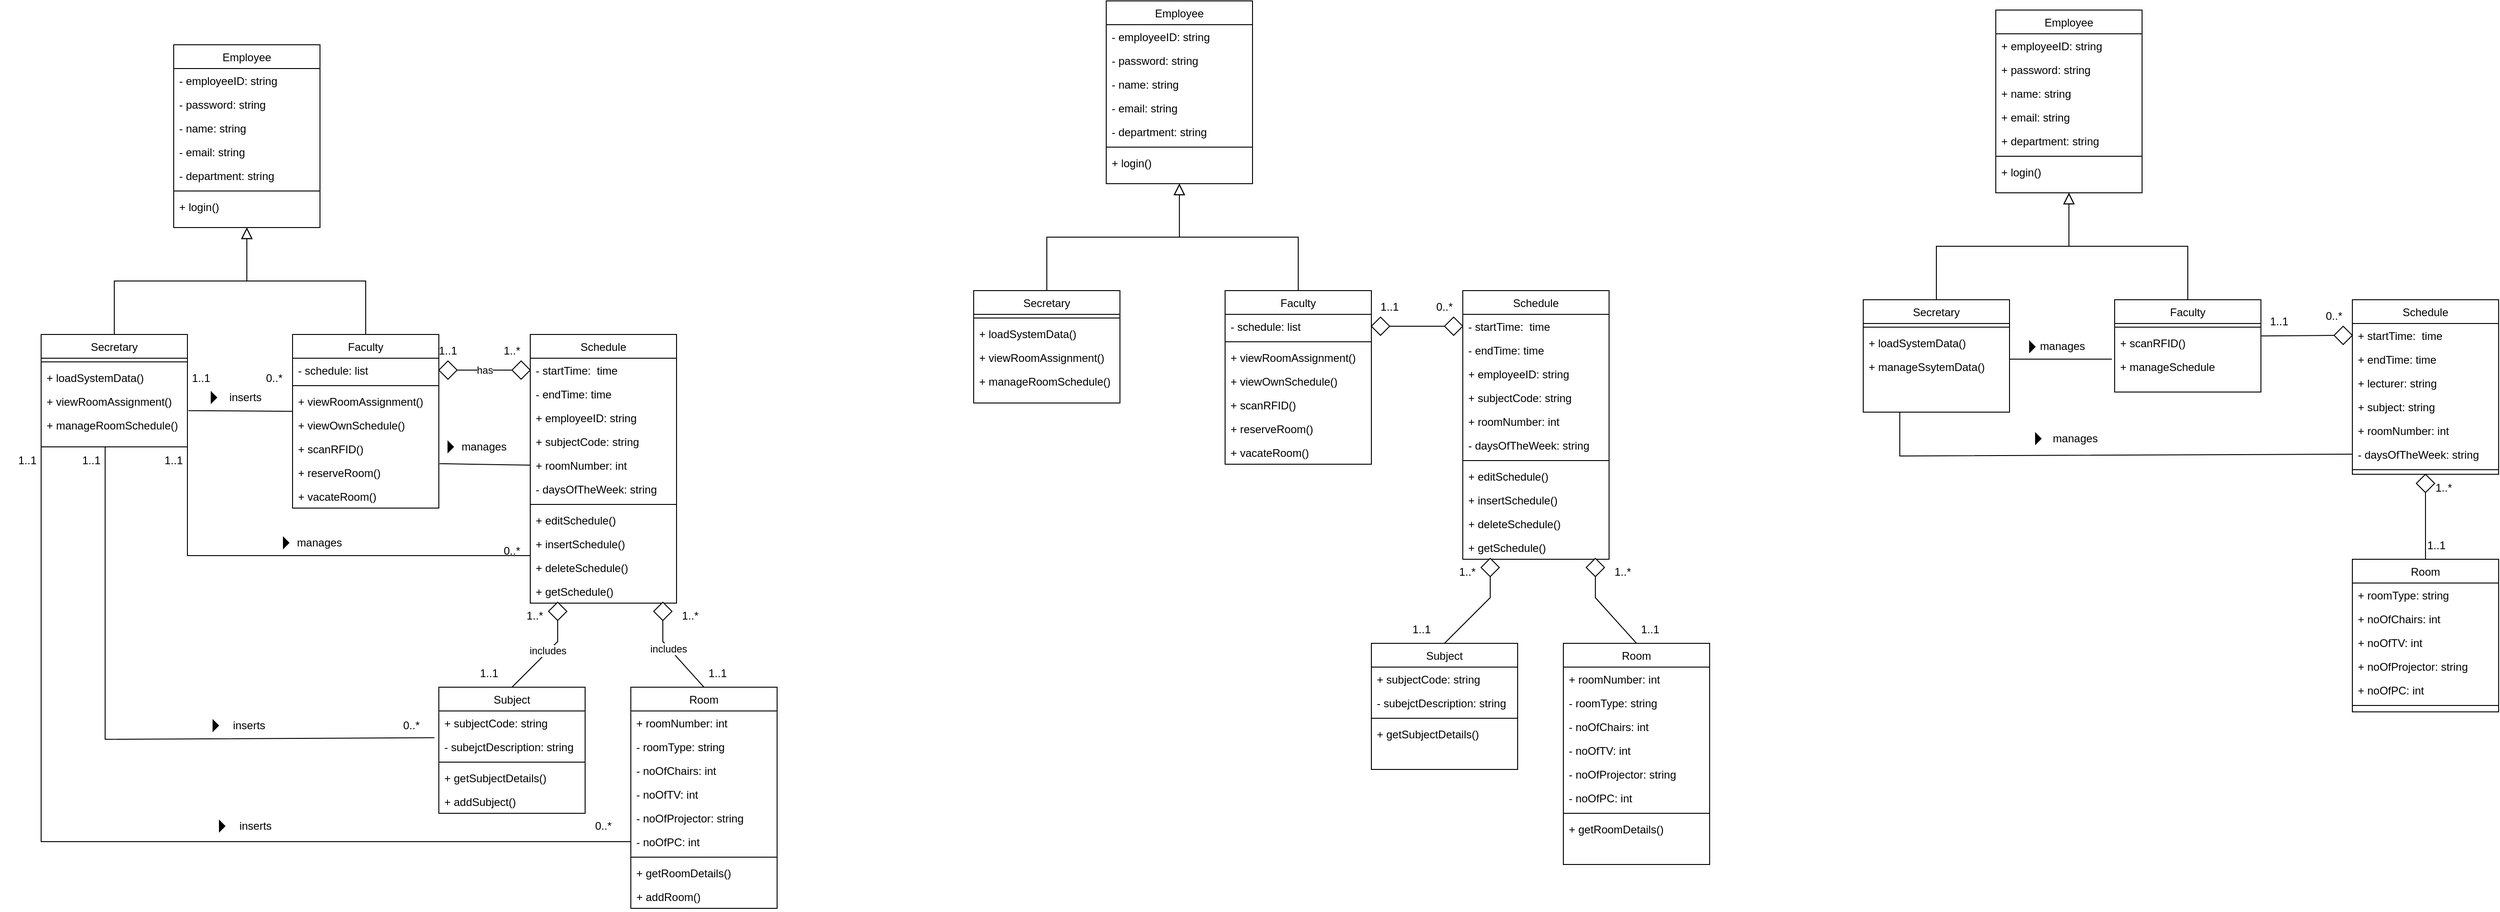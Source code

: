 <mxfile version="22.1.7" type="github">
  <diagram id="C5RBs43oDa-KdzZeNtuy" name="Page-1">
    <mxGraphModel dx="2269" dy="1211" grid="1" gridSize="10" guides="1" tooltips="1" connect="1" arrows="1" fold="1" page="1" pageScale="1" pageWidth="827" pageHeight="1169" math="0" shadow="0">
      <root>
        <mxCell id="WIyWlLk6GJQsqaUBKTNV-0" />
        <mxCell id="WIyWlLk6GJQsqaUBKTNV-1" parent="WIyWlLk6GJQsqaUBKTNV-0" />
        <mxCell id="zkfFHV4jXpPFQw0GAbJ--0" value="Employee" style="swimlane;fontStyle=0;align=center;verticalAlign=top;childLayout=stackLayout;horizontal=1;startSize=26;horizontalStack=0;resizeParent=1;resizeLast=0;collapsible=1;marginBottom=0;rounded=0;shadow=0;strokeWidth=1;" parent="WIyWlLk6GJQsqaUBKTNV-1" vertex="1">
          <mxGeometry x="220" y="160" width="160" height="200" as="geometry">
            <mxRectangle x="230" y="140" width="160" height="26" as="alternateBounds" />
          </mxGeometry>
        </mxCell>
        <mxCell id="zkfFHV4jXpPFQw0GAbJ--1" value="- employeeID: string" style="text;align=left;verticalAlign=top;spacingLeft=4;spacingRight=4;overflow=hidden;rotatable=0;points=[[0,0.5],[1,0.5]];portConstraint=eastwest;" parent="zkfFHV4jXpPFQw0GAbJ--0" vertex="1">
          <mxGeometry y="26" width="160" height="26" as="geometry" />
        </mxCell>
        <mxCell id="zkfFHV4jXpPFQw0GAbJ--2" value="- password: string" style="text;align=left;verticalAlign=top;spacingLeft=4;spacingRight=4;overflow=hidden;rotatable=0;points=[[0,0.5],[1,0.5]];portConstraint=eastwest;rounded=0;shadow=0;html=0;whiteSpace=wrap;" parent="zkfFHV4jXpPFQw0GAbJ--0" vertex="1">
          <mxGeometry y="52" width="160" height="26" as="geometry" />
        </mxCell>
        <mxCell id="x4WdWEhow3djAkCWvmSc-44" value="- name: string" style="text;align=left;verticalAlign=top;spacingLeft=4;spacingRight=4;overflow=hidden;rotatable=0;points=[[0,0.5],[1,0.5]];portConstraint=eastwest;rounded=0;shadow=0;html=0;whiteSpace=wrap;" parent="zkfFHV4jXpPFQw0GAbJ--0" vertex="1">
          <mxGeometry y="78" width="160" height="26" as="geometry" />
        </mxCell>
        <mxCell id="x4WdWEhow3djAkCWvmSc-43" value="- email: string" style="text;align=left;verticalAlign=top;spacingLeft=4;spacingRight=4;overflow=hidden;rotatable=0;points=[[0,0.5],[1,0.5]];portConstraint=eastwest;rounded=0;shadow=0;html=0;whiteSpace=wrap;" parent="zkfFHV4jXpPFQw0GAbJ--0" vertex="1">
          <mxGeometry y="104" width="160" height="26" as="geometry" />
        </mxCell>
        <mxCell id="x4WdWEhow3djAkCWvmSc-1" value="- department: string" style="text;align=left;verticalAlign=top;spacingLeft=4;spacingRight=4;overflow=hidden;rotatable=0;points=[[0,0.5],[1,0.5]];portConstraint=eastwest;rounded=0;shadow=0;html=0;" parent="zkfFHV4jXpPFQw0GAbJ--0" vertex="1">
          <mxGeometry y="130" width="160" height="26" as="geometry" />
        </mxCell>
        <mxCell id="zkfFHV4jXpPFQw0GAbJ--4" value="" style="line;html=1;strokeWidth=1;align=left;verticalAlign=middle;spacingTop=-1;spacingLeft=3;spacingRight=3;rotatable=0;labelPosition=right;points=[];portConstraint=eastwest;" parent="zkfFHV4jXpPFQw0GAbJ--0" vertex="1">
          <mxGeometry y="156" width="160" height="8" as="geometry" />
        </mxCell>
        <mxCell id="zkfFHV4jXpPFQw0GAbJ--5" value="+ login()" style="text;align=left;verticalAlign=top;spacingLeft=4;spacingRight=4;overflow=hidden;rotatable=0;points=[[0,0.5],[1,0.5]];portConstraint=eastwest;" parent="zkfFHV4jXpPFQw0GAbJ--0" vertex="1">
          <mxGeometry y="164" width="160" height="32" as="geometry" />
        </mxCell>
        <mxCell id="zkfFHV4jXpPFQw0GAbJ--6" value="Secretary" style="swimlane;fontStyle=0;align=center;verticalAlign=top;childLayout=stackLayout;horizontal=1;startSize=26;horizontalStack=0;resizeParent=1;resizeLast=0;collapsible=1;marginBottom=0;rounded=0;shadow=0;strokeWidth=1;" parent="WIyWlLk6GJQsqaUBKTNV-1" vertex="1">
          <mxGeometry x="75" y="477" width="160" height="123" as="geometry">
            <mxRectangle x="130" y="380" width="160" height="26" as="alternateBounds" />
          </mxGeometry>
        </mxCell>
        <mxCell id="zkfFHV4jXpPFQw0GAbJ--9" value="" style="line;html=1;strokeWidth=1;align=left;verticalAlign=middle;spacingTop=-1;spacingLeft=3;spacingRight=3;rotatable=0;labelPosition=right;points=[];portConstraint=eastwest;" parent="zkfFHV4jXpPFQw0GAbJ--6" vertex="1">
          <mxGeometry y="26" width="160" height="8" as="geometry" />
        </mxCell>
        <mxCell id="zkfFHV4jXpPFQw0GAbJ--10" value="+ loadSystemData()" style="text;align=left;verticalAlign=top;spacingLeft=4;spacingRight=4;overflow=hidden;rotatable=0;points=[[0,0.5],[1,0.5]];portConstraint=eastwest;fontStyle=0" parent="zkfFHV4jXpPFQw0GAbJ--6" vertex="1">
          <mxGeometry y="34" width="160" height="26" as="geometry" />
        </mxCell>
        <mxCell id="x4WdWEhow3djAkCWvmSc-15" value="+ viewRoomAssignment()" style="text;align=left;verticalAlign=top;spacingLeft=4;spacingRight=4;overflow=hidden;rotatable=0;points=[[0,0.5],[1,0.5]];portConstraint=eastwest;fontStyle=0" parent="zkfFHV4jXpPFQw0GAbJ--6" vertex="1">
          <mxGeometry y="60" width="160" height="26" as="geometry" />
        </mxCell>
        <mxCell id="zkfFHV4jXpPFQw0GAbJ--11" value="+ manageRoomSchedule()&#xa;" style="text;align=left;verticalAlign=top;spacingLeft=4;spacingRight=4;overflow=hidden;rotatable=0;points=[[0,0.5],[1,0.5]];portConstraint=eastwest;" parent="zkfFHV4jXpPFQw0GAbJ--6" vertex="1">
          <mxGeometry y="86" width="160" height="26" as="geometry" />
        </mxCell>
        <mxCell id="zkfFHV4jXpPFQw0GAbJ--12" value="" style="endArrow=block;endSize=10;endFill=0;shadow=0;strokeWidth=1;rounded=0;edgeStyle=elbowEdgeStyle;elbow=vertical;" parent="WIyWlLk6GJQsqaUBKTNV-1" source="zkfFHV4jXpPFQw0GAbJ--6" target="zkfFHV4jXpPFQw0GAbJ--0" edge="1">
          <mxGeometry width="160" relative="1" as="geometry">
            <mxPoint x="200" y="203" as="sourcePoint" />
            <mxPoint x="200" y="203" as="targetPoint" />
          </mxGeometry>
        </mxCell>
        <mxCell id="zkfFHV4jXpPFQw0GAbJ--16" value="" style="endArrow=block;endSize=10;endFill=0;shadow=0;strokeWidth=1;rounded=0;edgeStyle=elbowEdgeStyle;elbow=vertical;exitX=0.5;exitY=0;exitDx=0;exitDy=0;" parent="WIyWlLk6GJQsqaUBKTNV-1" source="x4WdWEhow3djAkCWvmSc-31" target="zkfFHV4jXpPFQw0GAbJ--0" edge="1">
          <mxGeometry width="160" relative="1" as="geometry">
            <mxPoint x="400" y="440" as="sourcePoint" />
            <mxPoint x="310" y="271" as="targetPoint" />
            <Array as="points" />
          </mxGeometry>
        </mxCell>
        <mxCell id="x4WdWEhow3djAkCWvmSc-3" value="Schedule" style="swimlane;fontStyle=0;align=center;verticalAlign=top;childLayout=stackLayout;horizontal=1;startSize=26;horizontalStack=0;resizeParent=1;resizeLast=0;collapsible=1;marginBottom=0;rounded=0;shadow=0;strokeWidth=1;" parent="WIyWlLk6GJQsqaUBKTNV-1" vertex="1">
          <mxGeometry x="610" y="477" width="160" height="294" as="geometry">
            <mxRectangle x="340" y="380" width="170" height="26" as="alternateBounds" />
          </mxGeometry>
        </mxCell>
        <mxCell id="x4WdWEhow3djAkCWvmSc-4" value="- startTime:  time" style="text;align=left;verticalAlign=top;spacingLeft=4;spacingRight=4;overflow=hidden;rotatable=0;points=[[0,0.5],[1,0.5]];portConstraint=eastwest;" parent="x4WdWEhow3djAkCWvmSc-3" vertex="1">
          <mxGeometry y="26" width="160" height="26" as="geometry" />
        </mxCell>
        <mxCell id="x4WdWEhow3djAkCWvmSc-47" value="- endTime: time" style="text;align=left;verticalAlign=top;spacingLeft=4;spacingRight=4;overflow=hidden;rotatable=0;points=[[0,0.5],[1,0.5]];portConstraint=eastwest;" parent="x4WdWEhow3djAkCWvmSc-3" vertex="1">
          <mxGeometry y="52" width="160" height="26" as="geometry" />
        </mxCell>
        <mxCell id="x4WdWEhow3djAkCWvmSc-46" value="+ employeeID: string" style="text;align=left;verticalAlign=top;spacingLeft=4;spacingRight=4;overflow=hidden;rotatable=0;points=[[0,0.5],[1,0.5]];portConstraint=eastwest;" parent="x4WdWEhow3djAkCWvmSc-3" vertex="1">
          <mxGeometry y="78" width="160" height="26" as="geometry" />
        </mxCell>
        <mxCell id="x4WdWEhow3djAkCWvmSc-50" value="+ subjectCode: string" style="text;align=left;verticalAlign=top;spacingLeft=4;spacingRight=4;overflow=hidden;rotatable=0;points=[[0,0.5],[1,0.5]];portConstraint=eastwest;" parent="x4WdWEhow3djAkCWvmSc-3" vertex="1">
          <mxGeometry y="104" width="160" height="26" as="geometry" />
        </mxCell>
        <mxCell id="x4WdWEhow3djAkCWvmSc-66" value="+ roomNumber: int" style="text;align=left;verticalAlign=top;spacingLeft=4;spacingRight=4;overflow=hidden;rotatable=0;points=[[0,0.5],[1,0.5]];portConstraint=eastwest;" parent="x4WdWEhow3djAkCWvmSc-3" vertex="1">
          <mxGeometry y="130" width="160" height="26" as="geometry" />
        </mxCell>
        <mxCell id="x4WdWEhow3djAkCWvmSc-49" value="- daysOfTheWeek: string" style="text;align=left;verticalAlign=top;spacingLeft=4;spacingRight=4;overflow=hidden;rotatable=0;points=[[0,0.5],[1,0.5]];portConstraint=eastwest;" parent="x4WdWEhow3djAkCWvmSc-3" vertex="1">
          <mxGeometry y="156" width="160" height="26" as="geometry" />
        </mxCell>
        <mxCell id="x4WdWEhow3djAkCWvmSc-5" value="" style="line;html=1;strokeWidth=1;align=left;verticalAlign=middle;spacingTop=-1;spacingLeft=3;spacingRight=3;rotatable=0;labelPosition=right;points=[];portConstraint=eastwest;" parent="x4WdWEhow3djAkCWvmSc-3" vertex="1">
          <mxGeometry y="182" width="160" height="8" as="geometry" />
        </mxCell>
        <mxCell id="x4WdWEhow3djAkCWvmSc-123" value="+ editSchedule()" style="text;align=left;verticalAlign=top;spacingLeft=4;spacingRight=4;overflow=hidden;rotatable=0;points=[[0,0.5],[1,0.5]];portConstraint=eastwest;" parent="x4WdWEhow3djAkCWvmSc-3" vertex="1">
          <mxGeometry y="190" width="160" height="26" as="geometry" />
        </mxCell>
        <mxCell id="x4WdWEhow3djAkCWvmSc-99" value="+ insertSchedule()" style="text;align=left;verticalAlign=top;spacingLeft=4;spacingRight=4;overflow=hidden;rotatable=0;points=[[0,0.5],[1,0.5]];portConstraint=eastwest;" parent="x4WdWEhow3djAkCWvmSc-3" vertex="1">
          <mxGeometry y="216" width="160" height="26" as="geometry" />
        </mxCell>
        <mxCell id="x4WdWEhow3djAkCWvmSc-100" value="+ deleteSchedule()" style="text;align=left;verticalAlign=top;spacingLeft=4;spacingRight=4;overflow=hidden;rotatable=0;points=[[0,0.5],[1,0.5]];portConstraint=eastwest;" parent="x4WdWEhow3djAkCWvmSc-3" vertex="1">
          <mxGeometry y="242" width="160" height="26" as="geometry" />
        </mxCell>
        <mxCell id="x4WdWEhow3djAkCWvmSc-101" value="+ getSchedule()" style="text;align=left;verticalAlign=top;spacingLeft=4;spacingRight=4;overflow=hidden;rotatable=0;points=[[0,0.5],[1,0.5]];portConstraint=eastwest;" parent="x4WdWEhow3djAkCWvmSc-3" vertex="1">
          <mxGeometry y="268" width="160" height="26" as="geometry" />
        </mxCell>
        <mxCell id="x4WdWEhow3djAkCWvmSc-31" value="Faculty" style="swimlane;fontStyle=0;align=center;verticalAlign=top;childLayout=stackLayout;horizontal=1;startSize=26;horizontalStack=0;resizeParent=1;resizeLast=0;collapsible=1;marginBottom=0;rounded=0;shadow=0;strokeWidth=1;" parent="WIyWlLk6GJQsqaUBKTNV-1" vertex="1">
          <mxGeometry x="350" y="477" width="160" height="190" as="geometry">
            <mxRectangle x="130" y="380" width="160" height="26" as="alternateBounds" />
          </mxGeometry>
        </mxCell>
        <mxCell id="x4WdWEhow3djAkCWvmSc-34" value="- schedule: list" style="text;align=left;verticalAlign=top;spacingLeft=4;spacingRight=4;overflow=hidden;rotatable=0;points=[[0,0.5],[1,0.5]];portConstraint=eastwest;rounded=0;shadow=0;html=0;" parent="x4WdWEhow3djAkCWvmSc-31" vertex="1">
          <mxGeometry y="26" width="160" height="26" as="geometry" />
        </mxCell>
        <mxCell id="x4WdWEhow3djAkCWvmSc-35" value="" style="line;html=1;strokeWidth=1;align=left;verticalAlign=middle;spacingTop=-1;spacingLeft=3;spacingRight=3;rotatable=0;labelPosition=right;points=[];portConstraint=eastwest;" parent="x4WdWEhow3djAkCWvmSc-31" vertex="1">
          <mxGeometry y="52" width="160" height="8" as="geometry" />
        </mxCell>
        <mxCell id="x4WdWEhow3djAkCWvmSc-36" value="+ viewRoomAssignment()" style="text;align=left;verticalAlign=top;spacingLeft=4;spacingRight=4;overflow=hidden;rotatable=0;points=[[0,0.5],[1,0.5]];portConstraint=eastwest;fontStyle=0" parent="x4WdWEhow3djAkCWvmSc-31" vertex="1">
          <mxGeometry y="60" width="160" height="26" as="geometry" />
        </mxCell>
        <mxCell id="x4WdWEhow3djAkCWvmSc-45" value="+ viewOwnSchedule()" style="text;align=left;verticalAlign=top;spacingLeft=4;spacingRight=4;overflow=hidden;rotatable=0;points=[[0,0.5],[1,0.5]];portConstraint=eastwest;fontStyle=0" parent="x4WdWEhow3djAkCWvmSc-31" vertex="1">
          <mxGeometry y="86" width="160" height="26" as="geometry" />
        </mxCell>
        <mxCell id="x4WdWEhow3djAkCWvmSc-38" value="+ scanRFID()" style="text;align=left;verticalAlign=top;spacingLeft=4;spacingRight=4;overflow=hidden;rotatable=0;points=[[0,0.5],[1,0.5]];portConstraint=eastwest;" parent="x4WdWEhow3djAkCWvmSc-31" vertex="1">
          <mxGeometry y="112" width="160" height="26" as="geometry" />
        </mxCell>
        <mxCell id="x4WdWEhow3djAkCWvmSc-111" value="+ reserveRoom()" style="text;align=left;verticalAlign=top;spacingLeft=4;spacingRight=4;overflow=hidden;rotatable=0;points=[[0,0.5],[1,0.5]];portConstraint=eastwest;" parent="x4WdWEhow3djAkCWvmSc-31" vertex="1">
          <mxGeometry y="138" width="160" height="26" as="geometry" />
        </mxCell>
        <mxCell id="x4WdWEhow3djAkCWvmSc-110" value="+ vacateRoom()" style="text;align=left;verticalAlign=top;spacingLeft=4;spacingRight=4;overflow=hidden;rotatable=0;points=[[0,0.5],[1,0.5]];portConstraint=eastwest;" parent="x4WdWEhow3djAkCWvmSc-31" vertex="1">
          <mxGeometry y="164" width="160" height="26" as="geometry" />
        </mxCell>
        <mxCell id="x4WdWEhow3djAkCWvmSc-61" value="" style="rhombus;aspect=fixed;" parent="WIyWlLk6GJQsqaUBKTNV-1" vertex="1">
          <mxGeometry x="510" y="506" width="20" height="20" as="geometry" />
        </mxCell>
        <mxCell id="x4WdWEhow3djAkCWvmSc-63" value="" style="endArrow=none;html=1;rounded=0;align=center;verticalAlign=bottom;labelBackgroundColor=none;entryX=0;entryY=0.5;entryDx=0;entryDy=0;" parent="WIyWlLk6GJQsqaUBKTNV-1" target="x4WdWEhow3djAkCWvmSc-4" edge="1">
          <mxGeometry relative="1" as="geometry">
            <mxPoint x="580" y="520" as="targetPoint" />
            <mxPoint x="610.0" y="516.0" as="sourcePoint" />
          </mxGeometry>
        </mxCell>
        <mxCell id="x4WdWEhow3djAkCWvmSc-67" value="1..1" style="text;strokeColor=none;align=center;fillColor=none;html=1;verticalAlign=middle;whiteSpace=wrap;rounded=0;" parent="WIyWlLk6GJQsqaUBKTNV-1" vertex="1">
          <mxGeometry x="490" y="480" width="60" height="30" as="geometry" />
        </mxCell>
        <mxCell id="x4WdWEhow3djAkCWvmSc-68" value="1..*" style="text;strokeColor=none;align=center;fillColor=none;html=1;verticalAlign=middle;whiteSpace=wrap;rounded=0;" parent="WIyWlLk6GJQsqaUBKTNV-1" vertex="1">
          <mxGeometry x="560" y="480" width="60" height="30" as="geometry" />
        </mxCell>
        <mxCell id="x4WdWEhow3djAkCWvmSc-69" value="Room" style="swimlane;fontStyle=0;align=center;verticalAlign=top;childLayout=stackLayout;horizontal=1;startSize=26;horizontalStack=0;resizeParent=1;resizeLast=0;collapsible=1;marginBottom=0;rounded=0;shadow=0;strokeWidth=1;" parent="WIyWlLk6GJQsqaUBKTNV-1" vertex="1">
          <mxGeometry x="720" y="863" width="160" height="242" as="geometry">
            <mxRectangle x="340" y="380" width="170" height="26" as="alternateBounds" />
          </mxGeometry>
        </mxCell>
        <mxCell id="x4WdWEhow3djAkCWvmSc-70" value="+ roomNumber: int" style="text;align=left;verticalAlign=top;spacingLeft=4;spacingRight=4;overflow=hidden;rotatable=0;points=[[0,0.5],[1,0.5]];portConstraint=eastwest;" parent="x4WdWEhow3djAkCWvmSc-69" vertex="1">
          <mxGeometry y="26" width="160" height="26" as="geometry" />
        </mxCell>
        <mxCell id="x4WdWEhow3djAkCWvmSc-75" value="- roomType: string" style="text;align=left;verticalAlign=top;spacingLeft=4;spacingRight=4;overflow=hidden;rotatable=0;points=[[0,0.5],[1,0.5]];portConstraint=eastwest;" parent="x4WdWEhow3djAkCWvmSc-69" vertex="1">
          <mxGeometry y="52" width="160" height="26" as="geometry" />
        </mxCell>
        <mxCell id="x4WdWEhow3djAkCWvmSc-71" value="- noOfChairs: int" style="text;align=left;verticalAlign=top;spacingLeft=4;spacingRight=4;overflow=hidden;rotatable=0;points=[[0,0.5],[1,0.5]];portConstraint=eastwest;" parent="x4WdWEhow3djAkCWvmSc-69" vertex="1">
          <mxGeometry y="78" width="160" height="26" as="geometry" />
        </mxCell>
        <mxCell id="x4WdWEhow3djAkCWvmSc-72" value="- noOfTV: int" style="text;align=left;verticalAlign=top;spacingLeft=4;spacingRight=4;overflow=hidden;rotatable=0;points=[[0,0.5],[1,0.5]];portConstraint=eastwest;" parent="x4WdWEhow3djAkCWvmSc-69" vertex="1">
          <mxGeometry y="104" width="160" height="26" as="geometry" />
        </mxCell>
        <mxCell id="x4WdWEhow3djAkCWvmSc-73" value="- noOfProjector: string" style="text;align=left;verticalAlign=top;spacingLeft=4;spacingRight=4;overflow=hidden;rotatable=0;points=[[0,0.5],[1,0.5]];portConstraint=eastwest;" parent="x4WdWEhow3djAkCWvmSc-69" vertex="1">
          <mxGeometry y="130" width="160" height="26" as="geometry" />
        </mxCell>
        <mxCell id="x4WdWEhow3djAkCWvmSc-74" value="- noOfPC: int" style="text;align=left;verticalAlign=top;spacingLeft=4;spacingRight=4;overflow=hidden;rotatable=0;points=[[0,0.5],[1,0.5]];portConstraint=eastwest;" parent="x4WdWEhow3djAkCWvmSc-69" vertex="1">
          <mxGeometry y="156" width="160" height="26" as="geometry" />
        </mxCell>
        <mxCell id="x4WdWEhow3djAkCWvmSc-76" value="" style="line;html=1;strokeWidth=1;align=left;verticalAlign=middle;spacingTop=-1;spacingLeft=3;spacingRight=3;rotatable=0;labelPosition=right;points=[];portConstraint=eastwest;" parent="x4WdWEhow3djAkCWvmSc-69" vertex="1">
          <mxGeometry y="182" width="160" height="8" as="geometry" />
        </mxCell>
        <mxCell id="x4WdWEhow3djAkCWvmSc-105" value="+ getRoomDetails()" style="text;align=left;verticalAlign=top;spacingLeft=4;spacingRight=4;overflow=hidden;rotatable=0;points=[[0,0.5],[1,0.5]];portConstraint=eastwest;" parent="x4WdWEhow3djAkCWvmSc-69" vertex="1">
          <mxGeometry y="190" width="160" height="26" as="geometry" />
        </mxCell>
        <mxCell id="x4WdWEhow3djAkCWvmSc-161" value="+ addRoom()" style="text;align=left;verticalAlign=top;spacingLeft=4;spacingRight=4;overflow=hidden;rotatable=0;points=[[0,0.5],[1,0.5]];portConstraint=eastwest;" parent="x4WdWEhow3djAkCWvmSc-69" vertex="1">
          <mxGeometry y="216" width="160" height="26" as="geometry" />
        </mxCell>
        <mxCell id="x4WdWEhow3djAkCWvmSc-78" value="" style="rhombus;aspect=fixed;fillColor=#FFFFFF;fontColor=#333333;strokeColor=#000000;" parent="WIyWlLk6GJQsqaUBKTNV-1" vertex="1">
          <mxGeometry x="745" y="770" width="20" height="20" as="geometry" />
        </mxCell>
        <mxCell id="x4WdWEhow3djAkCWvmSc-80" value="" style="endArrow=none;html=1;rounded=0;align=center;verticalAlign=bottom;labelBackgroundColor=none;entryX=0.5;entryY=0;entryDx=0;entryDy=0;" parent="WIyWlLk6GJQsqaUBKTNV-1" source="x4WdWEhow3djAkCWvmSc-78" target="x4WdWEhow3djAkCWvmSc-69" edge="1">
          <mxGeometry relative="1" as="geometry">
            <mxPoint x="860" y="863" as="targetPoint" />
            <Array as="points">
              <mxPoint x="755" y="813" />
            </Array>
          </mxGeometry>
        </mxCell>
        <mxCell id="x4WdWEhow3djAkCWvmSc-119" value="includes" style="edgeLabel;html=1;align=center;verticalAlign=middle;resizable=0;points=[];" parent="x4WdWEhow3djAkCWvmSc-80" vertex="1" connectable="0">
          <mxGeometry x="-0.288" y="-1" relative="1" as="geometry">
            <mxPoint as="offset" />
          </mxGeometry>
        </mxCell>
        <mxCell id="x4WdWEhow3djAkCWvmSc-85" value="Subject" style="swimlane;fontStyle=0;align=center;verticalAlign=top;childLayout=stackLayout;horizontal=1;startSize=26;horizontalStack=0;resizeParent=1;resizeLast=0;collapsible=1;marginBottom=0;rounded=0;shadow=0;strokeWidth=1;" parent="WIyWlLk6GJQsqaUBKTNV-1" vertex="1">
          <mxGeometry x="510" y="863" width="160" height="138" as="geometry">
            <mxRectangle x="505" y="838" width="170" height="26" as="alternateBounds" />
          </mxGeometry>
        </mxCell>
        <mxCell id="x4WdWEhow3djAkCWvmSc-87" value="+ subjectCode: string" style="text;align=left;verticalAlign=top;spacingLeft=4;spacingRight=4;overflow=hidden;rotatable=0;points=[[0,0.5],[1,0.5]];portConstraint=eastwest;" parent="x4WdWEhow3djAkCWvmSc-85" vertex="1">
          <mxGeometry y="26" width="160" height="26" as="geometry" />
        </mxCell>
        <mxCell id="x4WdWEhow3djAkCWvmSc-88" value="- subejctDescription: string" style="text;align=left;verticalAlign=top;spacingLeft=4;spacingRight=4;overflow=hidden;rotatable=0;points=[[0,0.5],[1,0.5]];portConstraint=eastwest;" parent="x4WdWEhow3djAkCWvmSc-85" vertex="1">
          <mxGeometry y="52" width="160" height="26" as="geometry" />
        </mxCell>
        <mxCell id="x4WdWEhow3djAkCWvmSc-92" value="" style="line;html=1;strokeWidth=1;align=left;verticalAlign=middle;spacingTop=-1;spacingLeft=3;spacingRight=3;rotatable=0;labelPosition=right;points=[];portConstraint=eastwest;" parent="x4WdWEhow3djAkCWvmSc-85" vertex="1">
          <mxGeometry y="78" width="160" height="8" as="geometry" />
        </mxCell>
        <mxCell id="x4WdWEhow3djAkCWvmSc-104" value="+ getSubjectDetails()" style="text;align=left;verticalAlign=top;spacingLeft=4;spacingRight=4;overflow=hidden;rotatable=0;points=[[0,0.5],[1,0.5]];portConstraint=eastwest;" parent="x4WdWEhow3djAkCWvmSc-85" vertex="1">
          <mxGeometry y="86" width="160" height="26" as="geometry" />
        </mxCell>
        <mxCell id="x4WdWEhow3djAkCWvmSc-160" value="+ addSubject()" style="text;align=left;verticalAlign=top;spacingLeft=4;spacingRight=4;overflow=hidden;rotatable=0;points=[[0,0.5],[1,0.5]];portConstraint=eastwest;" parent="x4WdWEhow3djAkCWvmSc-85" vertex="1">
          <mxGeometry y="112" width="160" height="26" as="geometry" />
        </mxCell>
        <mxCell id="x4WdWEhow3djAkCWvmSc-94" value="" style="rhombus;aspect=fixed;fillColor=#FFFFFF;fontColor=#333333;strokeColor=#000000;" parent="WIyWlLk6GJQsqaUBKTNV-1" vertex="1">
          <mxGeometry x="630" y="770" width="20" height="20" as="geometry" />
        </mxCell>
        <mxCell id="x4WdWEhow3djAkCWvmSc-95" value="" style="endArrow=none;html=1;rounded=0;align=center;verticalAlign=bottom;labelBackgroundColor=none;entryX=0.5;entryY=0;entryDx=0;entryDy=0;" parent="WIyWlLk6GJQsqaUBKTNV-1" source="x4WdWEhow3djAkCWvmSc-94" target="x4WdWEhow3djAkCWvmSc-85" edge="1">
          <mxGeometry relative="1" as="geometry">
            <mxPoint x="605" y="863" as="targetPoint" />
            <Array as="points">
              <mxPoint x="640" y="813" />
            </Array>
          </mxGeometry>
        </mxCell>
        <mxCell id="x4WdWEhow3djAkCWvmSc-118" value="includes" style="edgeLabel;html=1;align=center;verticalAlign=middle;resizable=0;points=[];" parent="x4WdWEhow3djAkCWvmSc-95" vertex="1" connectable="0">
          <mxGeometry x="-0.19" y="-1" relative="1" as="geometry">
            <mxPoint as="offset" />
          </mxGeometry>
        </mxCell>
        <mxCell id="x4WdWEhow3djAkCWvmSc-109" value="" style="endArrow=none;html=1;rounded=0;align=center;verticalAlign=bottom;labelBackgroundColor=none;entryX=0;entryY=0.5;entryDx=0;entryDy=0;" parent="WIyWlLk6GJQsqaUBKTNV-1" source="x4WdWEhow3djAkCWvmSc-157" target="x4WdWEhow3djAkCWvmSc-4" edge="1">
          <mxGeometry relative="1" as="geometry">
            <mxPoint x="590.0" y="516" as="targetPoint" />
            <mxPoint x="520" y="516" as="sourcePoint" />
          </mxGeometry>
        </mxCell>
        <mxCell id="x4WdWEhow3djAkCWvmSc-112" value="1..*" style="text;strokeColor=none;align=center;fillColor=none;html=1;verticalAlign=middle;whiteSpace=wrap;rounded=0;" parent="WIyWlLk6GJQsqaUBKTNV-1" vertex="1">
          <mxGeometry x="585" y="770" width="60" height="30" as="geometry" />
        </mxCell>
        <mxCell id="x4WdWEhow3djAkCWvmSc-113" value="1..*" style="text;strokeColor=none;align=center;fillColor=none;html=1;verticalAlign=middle;whiteSpace=wrap;rounded=0;" parent="WIyWlLk6GJQsqaUBKTNV-1" vertex="1">
          <mxGeometry x="755" y="770" width="60" height="30" as="geometry" />
        </mxCell>
        <mxCell id="x4WdWEhow3djAkCWvmSc-114" value="1..1" style="text;strokeColor=none;align=center;fillColor=none;html=1;verticalAlign=middle;whiteSpace=wrap;rounded=0;" parent="WIyWlLk6GJQsqaUBKTNV-1" vertex="1">
          <mxGeometry x="785" y="833" width="60" height="30" as="geometry" />
        </mxCell>
        <mxCell id="x4WdWEhow3djAkCWvmSc-115" value="1..1" style="text;strokeColor=none;align=center;fillColor=none;html=1;verticalAlign=middle;whiteSpace=wrap;rounded=0;" parent="WIyWlLk6GJQsqaUBKTNV-1" vertex="1">
          <mxGeometry x="535" y="833" width="60" height="30" as="geometry" />
        </mxCell>
        <mxCell id="x4WdWEhow3djAkCWvmSc-125" value="" style="triangle;aspect=fixed;fillColor=strokeColor;" parent="WIyWlLk6GJQsqaUBKTNV-1" vertex="1">
          <mxGeometry x="340" y="699" width="6" height="12" as="geometry" />
        </mxCell>
        <mxCell id="x4WdWEhow3djAkCWvmSc-126" value="" style="endArrow=none;html=1;rounded=0;align=center;verticalAlign=bottom;labelBackgroundColor=none;entryX=0.002;entryY=0.002;entryDx=0;entryDy=0;entryPerimeter=0;exitX=1;exitY=1;exitDx=0;exitDy=0;" parent="WIyWlLk6GJQsqaUBKTNV-1" source="zkfFHV4jXpPFQw0GAbJ--6" target="x4WdWEhow3djAkCWvmSc-100" edge="1">
          <mxGeometry relative="1" as="geometry">
            <mxPoint x="200" y="600" as="sourcePoint" />
            <mxPoint x="390" y="812" as="targetPoint" />
            <Array as="points">
              <mxPoint x="235" y="719" />
            </Array>
          </mxGeometry>
        </mxCell>
        <mxCell id="x4WdWEhow3djAkCWvmSc-129" value="manages" style="text;html=1;align=center;verticalAlign=middle;resizable=0;points=[];autosize=1;strokeColor=none;fillColor=none;" parent="WIyWlLk6GJQsqaUBKTNV-1" vertex="1">
          <mxGeometry x="344" y="690" width="70" height="30" as="geometry" />
        </mxCell>
        <mxCell id="x4WdWEhow3djAkCWvmSc-131" value="" style="endArrow=none;html=1;rounded=0;align=center;verticalAlign=bottom;labelBackgroundColor=none;entryX=0;entryY=0.5;entryDx=0;entryDy=0;exitX=1.005;exitY=0.132;exitDx=0;exitDy=0;exitPerimeter=0;" parent="WIyWlLk6GJQsqaUBKTNV-1" source="x4WdWEhow3djAkCWvmSc-111" target="x4WdWEhow3djAkCWvmSc-66" edge="1">
          <mxGeometry relative="1" as="geometry">
            <mxPoint x="505" y="615" as="sourcePoint" />
            <mxPoint x="600" y="615" as="targetPoint" />
          </mxGeometry>
        </mxCell>
        <mxCell id="x4WdWEhow3djAkCWvmSc-132" value="" style="endArrow=none;html=1;rounded=0;align=center;verticalAlign=bottom;labelBackgroundColor=none;entryX=-0.03;entryY=0.125;entryDx=0;entryDy=0;entryPerimeter=0;exitX=0.75;exitY=0;exitDx=0;exitDy=0;" parent="WIyWlLk6GJQsqaUBKTNV-1" source="x4WdWEhow3djAkCWvmSc-145" target="x4WdWEhow3djAkCWvmSc-88" edge="1">
          <mxGeometry relative="1" as="geometry">
            <mxPoint x="150" y="601" as="sourcePoint" />
            <mxPoint x="560" y="720" as="targetPoint" />
            <Array as="points">
              <mxPoint x="145" y="920" />
            </Array>
          </mxGeometry>
        </mxCell>
        <mxCell id="x4WdWEhow3djAkCWvmSc-133" value="" style="triangle;aspect=fixed;fillColor=strokeColor;" parent="WIyWlLk6GJQsqaUBKTNV-1" vertex="1">
          <mxGeometry x="263" y="899" width="6" height="12" as="geometry" />
        </mxCell>
        <mxCell id="x4WdWEhow3djAkCWvmSc-134" value="inserts" style="text;html=1;align=center;verticalAlign=middle;resizable=0;points=[];autosize=1;strokeColor=none;fillColor=none;" parent="WIyWlLk6GJQsqaUBKTNV-1" vertex="1">
          <mxGeometry x="272" y="890" width="60" height="30" as="geometry" />
        </mxCell>
        <mxCell id="x4WdWEhow3djAkCWvmSc-137" value="" style="endArrow=none;html=1;rounded=0;align=center;verticalAlign=bottom;labelBackgroundColor=none;exitX=0;exitY=1;exitDx=0;exitDy=0;entryX=0;entryY=0.5;entryDx=0;entryDy=0;" parent="WIyWlLk6GJQsqaUBKTNV-1" source="zkfFHV4jXpPFQw0GAbJ--6" target="x4WdWEhow3djAkCWvmSc-74" edge="1">
          <mxGeometry relative="1" as="geometry">
            <mxPoint x="40" y="752" as="sourcePoint" />
            <mxPoint x="180" y="752" as="targetPoint" />
            <Array as="points">
              <mxPoint x="75" y="1032" />
            </Array>
          </mxGeometry>
        </mxCell>
        <mxCell id="x4WdWEhow3djAkCWvmSc-139" value="" style="triangle;aspect=fixed;fillColor=strokeColor;" parent="WIyWlLk6GJQsqaUBKTNV-1" vertex="1">
          <mxGeometry x="270" y="1009" width="6" height="12" as="geometry" />
        </mxCell>
        <mxCell id="x4WdWEhow3djAkCWvmSc-140" value="inserts" style="text;html=1;align=center;verticalAlign=middle;resizable=0;points=[];autosize=1;strokeColor=none;fillColor=none;" parent="WIyWlLk6GJQsqaUBKTNV-1" vertex="1">
          <mxGeometry x="279" y="1000" width="60" height="30" as="geometry" />
        </mxCell>
        <mxCell id="x4WdWEhow3djAkCWvmSc-141" value="" style="triangle;aspect=fixed;fillColor=strokeColor;" parent="WIyWlLk6GJQsqaUBKTNV-1" vertex="1">
          <mxGeometry x="520" y="594" width="6" height="12" as="geometry" />
        </mxCell>
        <mxCell id="x4WdWEhow3djAkCWvmSc-142" value="manages" style="text;html=1;align=center;verticalAlign=middle;resizable=0;points=[];autosize=1;strokeColor=none;fillColor=none;" parent="WIyWlLk6GJQsqaUBKTNV-1" vertex="1">
          <mxGeometry x="524" y="585" width="70" height="30" as="geometry" />
        </mxCell>
        <mxCell id="x4WdWEhow3djAkCWvmSc-143" value="0..*" style="text;strokeColor=none;align=center;fillColor=none;html=1;verticalAlign=middle;whiteSpace=wrap;rounded=0;" parent="WIyWlLk6GJQsqaUBKTNV-1" vertex="1">
          <mxGeometry x="660" y="1000" width="60" height="30" as="geometry" />
        </mxCell>
        <mxCell id="x4WdWEhow3djAkCWvmSc-144" value="0..*" style="text;strokeColor=none;align=center;fillColor=none;html=1;verticalAlign=middle;whiteSpace=wrap;rounded=0;" parent="WIyWlLk6GJQsqaUBKTNV-1" vertex="1">
          <mxGeometry x="450" y="890" width="60" height="30" as="geometry" />
        </mxCell>
        <mxCell id="x4WdWEhow3djAkCWvmSc-145" value="1..1" style="text;strokeColor=none;align=center;fillColor=none;html=1;verticalAlign=middle;whiteSpace=wrap;rounded=0;" parent="WIyWlLk6GJQsqaUBKTNV-1" vertex="1">
          <mxGeometry x="100" y="600" width="60" height="30" as="geometry" />
        </mxCell>
        <mxCell id="x4WdWEhow3djAkCWvmSc-146" value="1..1" style="text;strokeColor=none;align=center;fillColor=none;html=1;verticalAlign=middle;whiteSpace=wrap;rounded=0;" parent="WIyWlLk6GJQsqaUBKTNV-1" vertex="1">
          <mxGeometry x="30" y="600" width="60" height="30" as="geometry" />
        </mxCell>
        <mxCell id="x4WdWEhow3djAkCWvmSc-147" value="0..*" style="text;strokeColor=none;align=center;fillColor=none;html=1;verticalAlign=middle;whiteSpace=wrap;rounded=0;" parent="WIyWlLk6GJQsqaUBKTNV-1" vertex="1">
          <mxGeometry x="560" y="699" width="60" height="30" as="geometry" />
        </mxCell>
        <mxCell id="x4WdWEhow3djAkCWvmSc-148" value="1..1" style="text;strokeColor=none;align=center;fillColor=none;html=1;verticalAlign=middle;whiteSpace=wrap;rounded=0;" parent="WIyWlLk6GJQsqaUBKTNV-1" vertex="1">
          <mxGeometry x="190" y="600" width="60" height="30" as="geometry" />
        </mxCell>
        <mxCell id="x4WdWEhow3djAkCWvmSc-151" value="" style="triangle;aspect=fixed;fillColor=strokeColor;" parent="WIyWlLk6GJQsqaUBKTNV-1" vertex="1">
          <mxGeometry x="261" y="540" width="6" height="12" as="geometry" />
        </mxCell>
        <mxCell id="x4WdWEhow3djAkCWvmSc-152" value="" style="endArrow=none;html=1;rounded=0;align=center;verticalAlign=bottom;labelBackgroundColor=none;entryX=0.001;entryY=-0.072;entryDx=0;entryDy=0;entryPerimeter=0;exitX=1.007;exitY=0.897;exitDx=0;exitDy=0;exitPerimeter=0;" parent="WIyWlLk6GJQsqaUBKTNV-1" source="x4WdWEhow3djAkCWvmSc-15" target="x4WdWEhow3djAkCWvmSc-45" edge="1">
          <mxGeometry relative="1" as="geometry">
            <mxPoint x="275" y="585" as="sourcePoint" />
            <mxPoint x="415" y="585" as="targetPoint" />
          </mxGeometry>
        </mxCell>
        <mxCell id="x4WdWEhow3djAkCWvmSc-154" value="inserts" style="text;html=1;align=center;verticalAlign=middle;resizable=0;points=[];autosize=1;strokeColor=none;fillColor=none;" parent="WIyWlLk6GJQsqaUBKTNV-1" vertex="1">
          <mxGeometry x="268" y="531" width="60" height="30" as="geometry" />
        </mxCell>
        <mxCell id="x4WdWEhow3djAkCWvmSc-155" value="1..1" style="text;strokeColor=none;align=center;fillColor=none;html=1;verticalAlign=middle;whiteSpace=wrap;rounded=0;" parent="WIyWlLk6GJQsqaUBKTNV-1" vertex="1">
          <mxGeometry x="220" y="510" width="60" height="30" as="geometry" />
        </mxCell>
        <mxCell id="x4WdWEhow3djAkCWvmSc-156" value="0..*" style="text;strokeColor=none;align=center;fillColor=none;html=1;verticalAlign=middle;whiteSpace=wrap;rounded=0;" parent="WIyWlLk6GJQsqaUBKTNV-1" vertex="1">
          <mxGeometry x="300" y="510" width="60" height="30" as="geometry" />
        </mxCell>
        <mxCell id="x4WdWEhow3djAkCWvmSc-158" value="" style="endArrow=none;html=1;rounded=0;align=center;verticalAlign=bottom;labelBackgroundColor=none;entryX=0;entryY=0.5;entryDx=0;entryDy=0;" parent="WIyWlLk6GJQsqaUBKTNV-1" source="x4WdWEhow3djAkCWvmSc-61" target="x4WdWEhow3djAkCWvmSc-157" edge="1">
          <mxGeometry relative="1" as="geometry">
            <mxPoint x="610" y="516" as="targetPoint" />
            <mxPoint x="530" y="516" as="sourcePoint" />
          </mxGeometry>
        </mxCell>
        <mxCell id="x4WdWEhow3djAkCWvmSc-159" value="has" style="edgeLabel;html=1;align=center;verticalAlign=middle;resizable=0;points=[];" parent="x4WdWEhow3djAkCWvmSc-158" vertex="1" connectable="0">
          <mxGeometry x="-0.338" y="1" relative="1" as="geometry">
            <mxPoint x="10" y="1" as="offset" />
          </mxGeometry>
        </mxCell>
        <mxCell id="x4WdWEhow3djAkCWvmSc-157" value="" style="rhombus;aspect=fixed;" parent="WIyWlLk6GJQsqaUBKTNV-1" vertex="1">
          <mxGeometry x="590" y="506" width="20" height="20" as="geometry" />
        </mxCell>
        <mxCell id="x4WdWEhow3djAkCWvmSc-162" value="Employee" style="swimlane;fontStyle=0;align=center;verticalAlign=top;childLayout=stackLayout;horizontal=1;startSize=26;horizontalStack=0;resizeParent=1;resizeLast=0;collapsible=1;marginBottom=0;rounded=0;shadow=0;strokeWidth=1;" parent="WIyWlLk6GJQsqaUBKTNV-1" vertex="1">
          <mxGeometry x="1240" y="112" width="160" height="200" as="geometry">
            <mxRectangle x="230" y="140" width="160" height="26" as="alternateBounds" />
          </mxGeometry>
        </mxCell>
        <mxCell id="x4WdWEhow3djAkCWvmSc-163" value="- employeeID: string" style="text;align=left;verticalAlign=top;spacingLeft=4;spacingRight=4;overflow=hidden;rotatable=0;points=[[0,0.5],[1,0.5]];portConstraint=eastwest;" parent="x4WdWEhow3djAkCWvmSc-162" vertex="1">
          <mxGeometry y="26" width="160" height="26" as="geometry" />
        </mxCell>
        <mxCell id="x4WdWEhow3djAkCWvmSc-164" value="- password: string" style="text;align=left;verticalAlign=top;spacingLeft=4;spacingRight=4;overflow=hidden;rotatable=0;points=[[0,0.5],[1,0.5]];portConstraint=eastwest;rounded=0;shadow=0;html=0;whiteSpace=wrap;" parent="x4WdWEhow3djAkCWvmSc-162" vertex="1">
          <mxGeometry y="52" width="160" height="26" as="geometry" />
        </mxCell>
        <mxCell id="x4WdWEhow3djAkCWvmSc-165" value="- name: string" style="text;align=left;verticalAlign=top;spacingLeft=4;spacingRight=4;overflow=hidden;rotatable=0;points=[[0,0.5],[1,0.5]];portConstraint=eastwest;rounded=0;shadow=0;html=0;whiteSpace=wrap;" parent="x4WdWEhow3djAkCWvmSc-162" vertex="1">
          <mxGeometry y="78" width="160" height="26" as="geometry" />
        </mxCell>
        <mxCell id="x4WdWEhow3djAkCWvmSc-166" value="- email: string" style="text;align=left;verticalAlign=top;spacingLeft=4;spacingRight=4;overflow=hidden;rotatable=0;points=[[0,0.5],[1,0.5]];portConstraint=eastwest;rounded=0;shadow=0;html=0;whiteSpace=wrap;" parent="x4WdWEhow3djAkCWvmSc-162" vertex="1">
          <mxGeometry y="104" width="160" height="26" as="geometry" />
        </mxCell>
        <mxCell id="x4WdWEhow3djAkCWvmSc-167" value="- department: string" style="text;align=left;verticalAlign=top;spacingLeft=4;spacingRight=4;overflow=hidden;rotatable=0;points=[[0,0.5],[1,0.5]];portConstraint=eastwest;rounded=0;shadow=0;html=0;" parent="x4WdWEhow3djAkCWvmSc-162" vertex="1">
          <mxGeometry y="130" width="160" height="26" as="geometry" />
        </mxCell>
        <mxCell id="x4WdWEhow3djAkCWvmSc-168" value="" style="line;html=1;strokeWidth=1;align=left;verticalAlign=middle;spacingTop=-1;spacingLeft=3;spacingRight=3;rotatable=0;labelPosition=right;points=[];portConstraint=eastwest;" parent="x4WdWEhow3djAkCWvmSc-162" vertex="1">
          <mxGeometry y="156" width="160" height="8" as="geometry" />
        </mxCell>
        <mxCell id="x4WdWEhow3djAkCWvmSc-169" value="+ login()" style="text;align=left;verticalAlign=top;spacingLeft=4;spacingRight=4;overflow=hidden;rotatable=0;points=[[0,0.5],[1,0.5]];portConstraint=eastwest;" parent="x4WdWEhow3djAkCWvmSc-162" vertex="1">
          <mxGeometry y="164" width="160" height="32" as="geometry" />
        </mxCell>
        <mxCell id="x4WdWEhow3djAkCWvmSc-170" value="Secretary" style="swimlane;fontStyle=0;align=center;verticalAlign=top;childLayout=stackLayout;horizontal=1;startSize=26;horizontalStack=0;resizeParent=1;resizeLast=0;collapsible=1;marginBottom=0;rounded=0;shadow=0;strokeWidth=1;" parent="WIyWlLk6GJQsqaUBKTNV-1" vertex="1">
          <mxGeometry x="1095" y="429" width="160" height="123" as="geometry">
            <mxRectangle x="130" y="380" width="160" height="26" as="alternateBounds" />
          </mxGeometry>
        </mxCell>
        <mxCell id="x4WdWEhow3djAkCWvmSc-171" value="" style="line;html=1;strokeWidth=1;align=left;verticalAlign=middle;spacingTop=-1;spacingLeft=3;spacingRight=3;rotatable=0;labelPosition=right;points=[];portConstraint=eastwest;" parent="x4WdWEhow3djAkCWvmSc-170" vertex="1">
          <mxGeometry y="26" width="160" height="8" as="geometry" />
        </mxCell>
        <mxCell id="x4WdWEhow3djAkCWvmSc-172" value="+ loadSystemData()" style="text;align=left;verticalAlign=top;spacingLeft=4;spacingRight=4;overflow=hidden;rotatable=0;points=[[0,0.5],[1,0.5]];portConstraint=eastwest;fontStyle=0" parent="x4WdWEhow3djAkCWvmSc-170" vertex="1">
          <mxGeometry y="34" width="160" height="26" as="geometry" />
        </mxCell>
        <mxCell id="x4WdWEhow3djAkCWvmSc-173" value="+ viewRoomAssignment()" style="text;align=left;verticalAlign=top;spacingLeft=4;spacingRight=4;overflow=hidden;rotatable=0;points=[[0,0.5],[1,0.5]];portConstraint=eastwest;fontStyle=0" parent="x4WdWEhow3djAkCWvmSc-170" vertex="1">
          <mxGeometry y="60" width="160" height="26" as="geometry" />
        </mxCell>
        <mxCell id="x4WdWEhow3djAkCWvmSc-174" value="+ manageRoomSchedule()&#xa;" style="text;align=left;verticalAlign=top;spacingLeft=4;spacingRight=4;overflow=hidden;rotatable=0;points=[[0,0.5],[1,0.5]];portConstraint=eastwest;" parent="x4WdWEhow3djAkCWvmSc-170" vertex="1">
          <mxGeometry y="86" width="160" height="26" as="geometry" />
        </mxCell>
        <mxCell id="x4WdWEhow3djAkCWvmSc-175" value="" style="endArrow=block;endSize=10;endFill=0;shadow=0;strokeWidth=1;rounded=0;edgeStyle=elbowEdgeStyle;elbow=vertical;" parent="WIyWlLk6GJQsqaUBKTNV-1" source="x4WdWEhow3djAkCWvmSc-170" target="x4WdWEhow3djAkCWvmSc-162" edge="1">
          <mxGeometry width="160" relative="1" as="geometry">
            <mxPoint x="1220" y="155" as="sourcePoint" />
            <mxPoint x="1220" y="155" as="targetPoint" />
          </mxGeometry>
        </mxCell>
        <mxCell id="x4WdWEhow3djAkCWvmSc-176" value="" style="endArrow=block;endSize=10;endFill=0;shadow=0;strokeWidth=1;rounded=0;edgeStyle=elbowEdgeStyle;elbow=vertical;exitX=0.5;exitY=0;exitDx=0;exitDy=0;" parent="WIyWlLk6GJQsqaUBKTNV-1" source="x4WdWEhow3djAkCWvmSc-189" target="x4WdWEhow3djAkCWvmSc-162" edge="1">
          <mxGeometry width="160" relative="1" as="geometry">
            <mxPoint x="1420" y="392" as="sourcePoint" />
            <mxPoint x="1330" y="223" as="targetPoint" />
            <Array as="points" />
          </mxGeometry>
        </mxCell>
        <mxCell id="x4WdWEhow3djAkCWvmSc-177" value="Schedule" style="swimlane;fontStyle=0;align=center;verticalAlign=top;childLayout=stackLayout;horizontal=1;startSize=26;horizontalStack=0;resizeParent=1;resizeLast=0;collapsible=1;marginBottom=0;rounded=0;shadow=0;strokeWidth=1;" parent="WIyWlLk6GJQsqaUBKTNV-1" vertex="1">
          <mxGeometry x="1630" y="429" width="160" height="294" as="geometry">
            <mxRectangle x="340" y="380" width="170" height="26" as="alternateBounds" />
          </mxGeometry>
        </mxCell>
        <mxCell id="x4WdWEhow3djAkCWvmSc-178" value="- startTime:  time" style="text;align=left;verticalAlign=top;spacingLeft=4;spacingRight=4;overflow=hidden;rotatable=0;points=[[0,0.5],[1,0.5]];portConstraint=eastwest;" parent="x4WdWEhow3djAkCWvmSc-177" vertex="1">
          <mxGeometry y="26" width="160" height="26" as="geometry" />
        </mxCell>
        <mxCell id="x4WdWEhow3djAkCWvmSc-179" value="- endTime: time" style="text;align=left;verticalAlign=top;spacingLeft=4;spacingRight=4;overflow=hidden;rotatable=0;points=[[0,0.5],[1,0.5]];portConstraint=eastwest;" parent="x4WdWEhow3djAkCWvmSc-177" vertex="1">
          <mxGeometry y="52" width="160" height="26" as="geometry" />
        </mxCell>
        <mxCell id="x4WdWEhow3djAkCWvmSc-180" value="+ employeeID: string" style="text;align=left;verticalAlign=top;spacingLeft=4;spacingRight=4;overflow=hidden;rotatable=0;points=[[0,0.5],[1,0.5]];portConstraint=eastwest;" parent="x4WdWEhow3djAkCWvmSc-177" vertex="1">
          <mxGeometry y="78" width="160" height="26" as="geometry" />
        </mxCell>
        <mxCell id="x4WdWEhow3djAkCWvmSc-181" value="+ subjectCode: string" style="text;align=left;verticalAlign=top;spacingLeft=4;spacingRight=4;overflow=hidden;rotatable=0;points=[[0,0.5],[1,0.5]];portConstraint=eastwest;" parent="x4WdWEhow3djAkCWvmSc-177" vertex="1">
          <mxGeometry y="104" width="160" height="26" as="geometry" />
        </mxCell>
        <mxCell id="x4WdWEhow3djAkCWvmSc-182" value="+ roomNumber: int" style="text;align=left;verticalAlign=top;spacingLeft=4;spacingRight=4;overflow=hidden;rotatable=0;points=[[0,0.5],[1,0.5]];portConstraint=eastwest;" parent="x4WdWEhow3djAkCWvmSc-177" vertex="1">
          <mxGeometry y="130" width="160" height="26" as="geometry" />
        </mxCell>
        <mxCell id="x4WdWEhow3djAkCWvmSc-183" value="- daysOfTheWeek: string" style="text;align=left;verticalAlign=top;spacingLeft=4;spacingRight=4;overflow=hidden;rotatable=0;points=[[0,0.5],[1,0.5]];portConstraint=eastwest;" parent="x4WdWEhow3djAkCWvmSc-177" vertex="1">
          <mxGeometry y="156" width="160" height="26" as="geometry" />
        </mxCell>
        <mxCell id="x4WdWEhow3djAkCWvmSc-184" value="" style="line;html=1;strokeWidth=1;align=left;verticalAlign=middle;spacingTop=-1;spacingLeft=3;spacingRight=3;rotatable=0;labelPosition=right;points=[];portConstraint=eastwest;" parent="x4WdWEhow3djAkCWvmSc-177" vertex="1">
          <mxGeometry y="182" width="160" height="8" as="geometry" />
        </mxCell>
        <mxCell id="x4WdWEhow3djAkCWvmSc-185" value="+ editSchedule()" style="text;align=left;verticalAlign=top;spacingLeft=4;spacingRight=4;overflow=hidden;rotatable=0;points=[[0,0.5],[1,0.5]];portConstraint=eastwest;" parent="x4WdWEhow3djAkCWvmSc-177" vertex="1">
          <mxGeometry y="190" width="160" height="26" as="geometry" />
        </mxCell>
        <mxCell id="x4WdWEhow3djAkCWvmSc-186" value="+ insertSchedule()" style="text;align=left;verticalAlign=top;spacingLeft=4;spacingRight=4;overflow=hidden;rotatable=0;points=[[0,0.5],[1,0.5]];portConstraint=eastwest;" parent="x4WdWEhow3djAkCWvmSc-177" vertex="1">
          <mxGeometry y="216" width="160" height="26" as="geometry" />
        </mxCell>
        <mxCell id="x4WdWEhow3djAkCWvmSc-187" value="+ deleteSchedule()" style="text;align=left;verticalAlign=top;spacingLeft=4;spacingRight=4;overflow=hidden;rotatable=0;points=[[0,0.5],[1,0.5]];portConstraint=eastwest;" parent="x4WdWEhow3djAkCWvmSc-177" vertex="1">
          <mxGeometry y="242" width="160" height="26" as="geometry" />
        </mxCell>
        <mxCell id="x4WdWEhow3djAkCWvmSc-188" value="+ getSchedule()" style="text;align=left;verticalAlign=top;spacingLeft=4;spacingRight=4;overflow=hidden;rotatable=0;points=[[0,0.5],[1,0.5]];portConstraint=eastwest;" parent="x4WdWEhow3djAkCWvmSc-177" vertex="1">
          <mxGeometry y="268" width="160" height="26" as="geometry" />
        </mxCell>
        <mxCell id="x4WdWEhow3djAkCWvmSc-189" value="Faculty" style="swimlane;fontStyle=0;align=center;verticalAlign=top;childLayout=stackLayout;horizontal=1;startSize=26;horizontalStack=0;resizeParent=1;resizeLast=0;collapsible=1;marginBottom=0;rounded=0;shadow=0;strokeWidth=1;" parent="WIyWlLk6GJQsqaUBKTNV-1" vertex="1">
          <mxGeometry x="1370" y="429" width="160" height="190" as="geometry">
            <mxRectangle x="130" y="380" width="160" height="26" as="alternateBounds" />
          </mxGeometry>
        </mxCell>
        <mxCell id="x4WdWEhow3djAkCWvmSc-190" value="- schedule: list" style="text;align=left;verticalAlign=top;spacingLeft=4;spacingRight=4;overflow=hidden;rotatable=0;points=[[0,0.5],[1,0.5]];portConstraint=eastwest;rounded=0;shadow=0;html=0;" parent="x4WdWEhow3djAkCWvmSc-189" vertex="1">
          <mxGeometry y="26" width="160" height="26" as="geometry" />
        </mxCell>
        <mxCell id="x4WdWEhow3djAkCWvmSc-191" value="" style="line;html=1;strokeWidth=1;align=left;verticalAlign=middle;spacingTop=-1;spacingLeft=3;spacingRight=3;rotatable=0;labelPosition=right;points=[];portConstraint=eastwest;" parent="x4WdWEhow3djAkCWvmSc-189" vertex="1">
          <mxGeometry y="52" width="160" height="8" as="geometry" />
        </mxCell>
        <mxCell id="x4WdWEhow3djAkCWvmSc-192" value="+ viewRoomAssignment()" style="text;align=left;verticalAlign=top;spacingLeft=4;spacingRight=4;overflow=hidden;rotatable=0;points=[[0,0.5],[1,0.5]];portConstraint=eastwest;fontStyle=0" parent="x4WdWEhow3djAkCWvmSc-189" vertex="1">
          <mxGeometry y="60" width="160" height="26" as="geometry" />
        </mxCell>
        <mxCell id="x4WdWEhow3djAkCWvmSc-193" value="+ viewOwnSchedule()" style="text;align=left;verticalAlign=top;spacingLeft=4;spacingRight=4;overflow=hidden;rotatable=0;points=[[0,0.5],[1,0.5]];portConstraint=eastwest;fontStyle=0" parent="x4WdWEhow3djAkCWvmSc-189" vertex="1">
          <mxGeometry y="86" width="160" height="26" as="geometry" />
        </mxCell>
        <mxCell id="x4WdWEhow3djAkCWvmSc-194" value="+ scanRFID()" style="text;align=left;verticalAlign=top;spacingLeft=4;spacingRight=4;overflow=hidden;rotatable=0;points=[[0,0.5],[1,0.5]];portConstraint=eastwest;" parent="x4WdWEhow3djAkCWvmSc-189" vertex="1">
          <mxGeometry y="112" width="160" height="26" as="geometry" />
        </mxCell>
        <mxCell id="x4WdWEhow3djAkCWvmSc-195" value="+ reserveRoom()" style="text;align=left;verticalAlign=top;spacingLeft=4;spacingRight=4;overflow=hidden;rotatable=0;points=[[0,0.5],[1,0.5]];portConstraint=eastwest;" parent="x4WdWEhow3djAkCWvmSc-189" vertex="1">
          <mxGeometry y="138" width="160" height="26" as="geometry" />
        </mxCell>
        <mxCell id="x4WdWEhow3djAkCWvmSc-196" value="+ vacateRoom()" style="text;align=left;verticalAlign=top;spacingLeft=4;spacingRight=4;overflow=hidden;rotatable=0;points=[[0,0.5],[1,0.5]];portConstraint=eastwest;" parent="x4WdWEhow3djAkCWvmSc-189" vertex="1">
          <mxGeometry y="164" width="160" height="26" as="geometry" />
        </mxCell>
        <mxCell id="x4WdWEhow3djAkCWvmSc-197" value="" style="rhombus;aspect=fixed;" parent="WIyWlLk6GJQsqaUBKTNV-1" vertex="1">
          <mxGeometry x="1530" y="458" width="20" height="20" as="geometry" />
        </mxCell>
        <mxCell id="x4WdWEhow3djAkCWvmSc-198" value="" style="endArrow=none;html=1;rounded=0;align=center;verticalAlign=bottom;labelBackgroundColor=none;entryX=0;entryY=0.5;entryDx=0;entryDy=0;" parent="WIyWlLk6GJQsqaUBKTNV-1" target="x4WdWEhow3djAkCWvmSc-178" edge="1">
          <mxGeometry relative="1" as="geometry">
            <mxPoint x="1600" y="472" as="targetPoint" />
            <mxPoint x="1630.0" y="468.0" as="sourcePoint" />
          </mxGeometry>
        </mxCell>
        <mxCell id="x4WdWEhow3djAkCWvmSc-199" value="1..1" style="text;strokeColor=none;align=center;fillColor=none;html=1;verticalAlign=middle;whiteSpace=wrap;rounded=0;" parent="WIyWlLk6GJQsqaUBKTNV-1" vertex="1">
          <mxGeometry x="1520" y="432" width="60" height="30" as="geometry" />
        </mxCell>
        <mxCell id="x4WdWEhow3djAkCWvmSc-200" value="0..*" style="text;strokeColor=none;align=center;fillColor=none;html=1;verticalAlign=middle;whiteSpace=wrap;rounded=0;" parent="WIyWlLk6GJQsqaUBKTNV-1" vertex="1">
          <mxGeometry x="1580" y="432" width="60" height="30" as="geometry" />
        </mxCell>
        <mxCell id="x4WdWEhow3djAkCWvmSc-201" value="Room" style="swimlane;fontStyle=0;align=center;verticalAlign=top;childLayout=stackLayout;horizontal=1;startSize=26;horizontalStack=0;resizeParent=1;resizeLast=0;collapsible=1;marginBottom=0;rounded=0;shadow=0;strokeWidth=1;" parent="WIyWlLk6GJQsqaUBKTNV-1" vertex="1">
          <mxGeometry x="1740" y="815" width="160" height="242" as="geometry">
            <mxRectangle x="340" y="380" width="170" height="26" as="alternateBounds" />
          </mxGeometry>
        </mxCell>
        <mxCell id="x4WdWEhow3djAkCWvmSc-202" value="+ roomNumber: int" style="text;align=left;verticalAlign=top;spacingLeft=4;spacingRight=4;overflow=hidden;rotatable=0;points=[[0,0.5],[1,0.5]];portConstraint=eastwest;" parent="x4WdWEhow3djAkCWvmSc-201" vertex="1">
          <mxGeometry y="26" width="160" height="26" as="geometry" />
        </mxCell>
        <mxCell id="x4WdWEhow3djAkCWvmSc-203" value="- roomType: string" style="text;align=left;verticalAlign=top;spacingLeft=4;spacingRight=4;overflow=hidden;rotatable=0;points=[[0,0.5],[1,0.5]];portConstraint=eastwest;" parent="x4WdWEhow3djAkCWvmSc-201" vertex="1">
          <mxGeometry y="52" width="160" height="26" as="geometry" />
        </mxCell>
        <mxCell id="x4WdWEhow3djAkCWvmSc-204" value="- noOfChairs: int" style="text;align=left;verticalAlign=top;spacingLeft=4;spacingRight=4;overflow=hidden;rotatable=0;points=[[0,0.5],[1,0.5]];portConstraint=eastwest;" parent="x4WdWEhow3djAkCWvmSc-201" vertex="1">
          <mxGeometry y="78" width="160" height="26" as="geometry" />
        </mxCell>
        <mxCell id="x4WdWEhow3djAkCWvmSc-205" value="- noOfTV: int" style="text;align=left;verticalAlign=top;spacingLeft=4;spacingRight=4;overflow=hidden;rotatable=0;points=[[0,0.5],[1,0.5]];portConstraint=eastwest;" parent="x4WdWEhow3djAkCWvmSc-201" vertex="1">
          <mxGeometry y="104" width="160" height="26" as="geometry" />
        </mxCell>
        <mxCell id="x4WdWEhow3djAkCWvmSc-206" value="- noOfProjector: string" style="text;align=left;verticalAlign=top;spacingLeft=4;spacingRight=4;overflow=hidden;rotatable=0;points=[[0,0.5],[1,0.5]];portConstraint=eastwest;" parent="x4WdWEhow3djAkCWvmSc-201" vertex="1">
          <mxGeometry y="130" width="160" height="26" as="geometry" />
        </mxCell>
        <mxCell id="x4WdWEhow3djAkCWvmSc-207" value="- noOfPC: int" style="text;align=left;verticalAlign=top;spacingLeft=4;spacingRight=4;overflow=hidden;rotatable=0;points=[[0,0.5],[1,0.5]];portConstraint=eastwest;" parent="x4WdWEhow3djAkCWvmSc-201" vertex="1">
          <mxGeometry y="156" width="160" height="26" as="geometry" />
        </mxCell>
        <mxCell id="x4WdWEhow3djAkCWvmSc-208" value="" style="line;html=1;strokeWidth=1;align=left;verticalAlign=middle;spacingTop=-1;spacingLeft=3;spacingRight=3;rotatable=0;labelPosition=right;points=[];portConstraint=eastwest;" parent="x4WdWEhow3djAkCWvmSc-201" vertex="1">
          <mxGeometry y="182" width="160" height="8" as="geometry" />
        </mxCell>
        <mxCell id="x4WdWEhow3djAkCWvmSc-209" value="+ getRoomDetails()" style="text;align=left;verticalAlign=top;spacingLeft=4;spacingRight=4;overflow=hidden;rotatable=0;points=[[0,0.5],[1,0.5]];portConstraint=eastwest;" parent="x4WdWEhow3djAkCWvmSc-201" vertex="1">
          <mxGeometry y="190" width="160" height="26" as="geometry" />
        </mxCell>
        <mxCell id="x4WdWEhow3djAkCWvmSc-211" value="" style="rhombus;aspect=fixed;fillColor=#FFFFFF;fontColor=#333333;strokeColor=#000000;" parent="WIyWlLk6GJQsqaUBKTNV-1" vertex="1">
          <mxGeometry x="1765" y="722" width="20" height="20" as="geometry" />
        </mxCell>
        <mxCell id="x4WdWEhow3djAkCWvmSc-212" value="" style="endArrow=none;html=1;rounded=0;align=center;verticalAlign=bottom;labelBackgroundColor=none;entryX=0.5;entryY=0;entryDx=0;entryDy=0;" parent="WIyWlLk6GJQsqaUBKTNV-1" source="x4WdWEhow3djAkCWvmSc-211" target="x4WdWEhow3djAkCWvmSc-201" edge="1">
          <mxGeometry relative="1" as="geometry">
            <mxPoint x="1880" y="815" as="targetPoint" />
            <Array as="points">
              <mxPoint x="1775" y="765" />
            </Array>
          </mxGeometry>
        </mxCell>
        <mxCell id="x4WdWEhow3djAkCWvmSc-214" value="Subject" style="swimlane;fontStyle=0;align=center;verticalAlign=top;childLayout=stackLayout;horizontal=1;startSize=26;horizontalStack=0;resizeParent=1;resizeLast=0;collapsible=1;marginBottom=0;rounded=0;shadow=0;strokeWidth=1;" parent="WIyWlLk6GJQsqaUBKTNV-1" vertex="1">
          <mxGeometry x="1530" y="815" width="160" height="138" as="geometry">
            <mxRectangle x="505" y="838" width="170" height="26" as="alternateBounds" />
          </mxGeometry>
        </mxCell>
        <mxCell id="x4WdWEhow3djAkCWvmSc-215" value="+ subjectCode: string" style="text;align=left;verticalAlign=top;spacingLeft=4;spacingRight=4;overflow=hidden;rotatable=0;points=[[0,0.5],[1,0.5]];portConstraint=eastwest;" parent="x4WdWEhow3djAkCWvmSc-214" vertex="1">
          <mxGeometry y="26" width="160" height="26" as="geometry" />
        </mxCell>
        <mxCell id="x4WdWEhow3djAkCWvmSc-216" value="- subejctDescription: string" style="text;align=left;verticalAlign=top;spacingLeft=4;spacingRight=4;overflow=hidden;rotatable=0;points=[[0,0.5],[1,0.5]];portConstraint=eastwest;" parent="x4WdWEhow3djAkCWvmSc-214" vertex="1">
          <mxGeometry y="52" width="160" height="26" as="geometry" />
        </mxCell>
        <mxCell id="x4WdWEhow3djAkCWvmSc-217" value="" style="line;html=1;strokeWidth=1;align=left;verticalAlign=middle;spacingTop=-1;spacingLeft=3;spacingRight=3;rotatable=0;labelPosition=right;points=[];portConstraint=eastwest;" parent="x4WdWEhow3djAkCWvmSc-214" vertex="1">
          <mxGeometry y="78" width="160" height="8" as="geometry" />
        </mxCell>
        <mxCell id="x4WdWEhow3djAkCWvmSc-218" value="+ getSubjectDetails()" style="text;align=left;verticalAlign=top;spacingLeft=4;spacingRight=4;overflow=hidden;rotatable=0;points=[[0,0.5],[1,0.5]];portConstraint=eastwest;" parent="x4WdWEhow3djAkCWvmSc-214" vertex="1">
          <mxGeometry y="86" width="160" height="26" as="geometry" />
        </mxCell>
        <mxCell id="x4WdWEhow3djAkCWvmSc-220" value="" style="rhombus;aspect=fixed;fillColor=#FFFFFF;fontColor=#333333;strokeColor=#000000;" parent="WIyWlLk6GJQsqaUBKTNV-1" vertex="1">
          <mxGeometry x="1650" y="722" width="20" height="20" as="geometry" />
        </mxCell>
        <mxCell id="x4WdWEhow3djAkCWvmSc-221" value="" style="endArrow=none;html=1;rounded=0;align=center;verticalAlign=bottom;labelBackgroundColor=none;entryX=0.5;entryY=0;entryDx=0;entryDy=0;" parent="WIyWlLk6GJQsqaUBKTNV-1" source="x4WdWEhow3djAkCWvmSc-220" target="x4WdWEhow3djAkCWvmSc-214" edge="1">
          <mxGeometry relative="1" as="geometry">
            <mxPoint x="1625" y="815" as="targetPoint" />
            <Array as="points">
              <mxPoint x="1660" y="765" />
            </Array>
          </mxGeometry>
        </mxCell>
        <mxCell id="x4WdWEhow3djAkCWvmSc-223" value="" style="endArrow=none;html=1;rounded=0;align=center;verticalAlign=bottom;labelBackgroundColor=none;entryX=0;entryY=0.5;entryDx=0;entryDy=0;" parent="WIyWlLk6GJQsqaUBKTNV-1" source="x4WdWEhow3djAkCWvmSc-253" target="x4WdWEhow3djAkCWvmSc-178" edge="1">
          <mxGeometry relative="1" as="geometry">
            <mxPoint x="1610.0" y="468" as="targetPoint" />
            <mxPoint x="1540" y="468" as="sourcePoint" />
          </mxGeometry>
        </mxCell>
        <mxCell id="x4WdWEhow3djAkCWvmSc-224" value="1..*" style="text;strokeColor=none;align=center;fillColor=none;html=1;verticalAlign=middle;whiteSpace=wrap;rounded=0;" parent="WIyWlLk6GJQsqaUBKTNV-1" vertex="1">
          <mxGeometry x="1605" y="722" width="60" height="30" as="geometry" />
        </mxCell>
        <mxCell id="x4WdWEhow3djAkCWvmSc-225" value="1..*" style="text;strokeColor=none;align=center;fillColor=none;html=1;verticalAlign=middle;whiteSpace=wrap;rounded=0;" parent="WIyWlLk6GJQsqaUBKTNV-1" vertex="1">
          <mxGeometry x="1775" y="722" width="60" height="30" as="geometry" />
        </mxCell>
        <mxCell id="x4WdWEhow3djAkCWvmSc-226" value="1..1" style="text;strokeColor=none;align=center;fillColor=none;html=1;verticalAlign=middle;whiteSpace=wrap;rounded=0;" parent="WIyWlLk6GJQsqaUBKTNV-1" vertex="1">
          <mxGeometry x="1805" y="785" width="60" height="30" as="geometry" />
        </mxCell>
        <mxCell id="x4WdWEhow3djAkCWvmSc-227" value="1..1" style="text;strokeColor=none;align=center;fillColor=none;html=1;verticalAlign=middle;whiteSpace=wrap;rounded=0;" parent="WIyWlLk6GJQsqaUBKTNV-1" vertex="1">
          <mxGeometry x="1555" y="785" width="60" height="30" as="geometry" />
        </mxCell>
        <mxCell id="x4WdWEhow3djAkCWvmSc-251" value="" style="endArrow=none;html=1;rounded=0;align=center;verticalAlign=bottom;labelBackgroundColor=none;entryX=0;entryY=0.5;entryDx=0;entryDy=0;" parent="WIyWlLk6GJQsqaUBKTNV-1" source="x4WdWEhow3djAkCWvmSc-197" target="x4WdWEhow3djAkCWvmSc-253" edge="1">
          <mxGeometry relative="1" as="geometry">
            <mxPoint x="1630" y="468" as="targetPoint" />
            <mxPoint x="1550" y="468" as="sourcePoint" />
          </mxGeometry>
        </mxCell>
        <mxCell id="x4WdWEhow3djAkCWvmSc-253" value="" style="rhombus;aspect=fixed;" parent="WIyWlLk6GJQsqaUBKTNV-1" vertex="1">
          <mxGeometry x="1610" y="458" width="20" height="20" as="geometry" />
        </mxCell>
        <mxCell id="jHZiBHnub2PtMrDeWHVV-0" value="Employee" style="swimlane;fontStyle=0;align=center;verticalAlign=top;childLayout=stackLayout;horizontal=1;startSize=26;horizontalStack=0;resizeParent=1;resizeLast=0;collapsible=1;marginBottom=0;rounded=0;shadow=0;strokeWidth=1;" parent="WIyWlLk6GJQsqaUBKTNV-1" vertex="1">
          <mxGeometry x="2213" y="122" width="160" height="200" as="geometry">
            <mxRectangle x="230" y="140" width="160" height="26" as="alternateBounds" />
          </mxGeometry>
        </mxCell>
        <mxCell id="jHZiBHnub2PtMrDeWHVV-1" value="+ employeeID: string" style="text;align=left;verticalAlign=top;spacingLeft=4;spacingRight=4;overflow=hidden;rotatable=0;points=[[0,0.5],[1,0.5]];portConstraint=eastwest;" parent="jHZiBHnub2PtMrDeWHVV-0" vertex="1">
          <mxGeometry y="26" width="160" height="26" as="geometry" />
        </mxCell>
        <mxCell id="jHZiBHnub2PtMrDeWHVV-2" value="+ password: string" style="text;align=left;verticalAlign=top;spacingLeft=4;spacingRight=4;overflow=hidden;rotatable=0;points=[[0,0.5],[1,0.5]];portConstraint=eastwest;rounded=0;shadow=0;html=0;whiteSpace=wrap;" parent="jHZiBHnub2PtMrDeWHVV-0" vertex="1">
          <mxGeometry y="52" width="160" height="26" as="geometry" />
        </mxCell>
        <mxCell id="jHZiBHnub2PtMrDeWHVV-3" value="+ name: string" style="text;align=left;verticalAlign=top;spacingLeft=4;spacingRight=4;overflow=hidden;rotatable=0;points=[[0,0.5],[1,0.5]];portConstraint=eastwest;rounded=0;shadow=0;html=0;whiteSpace=wrap;" parent="jHZiBHnub2PtMrDeWHVV-0" vertex="1">
          <mxGeometry y="78" width="160" height="26" as="geometry" />
        </mxCell>
        <mxCell id="jHZiBHnub2PtMrDeWHVV-4" value="+ email: string" style="text;align=left;verticalAlign=top;spacingLeft=4;spacingRight=4;overflow=hidden;rotatable=0;points=[[0,0.5],[1,0.5]];portConstraint=eastwest;rounded=0;shadow=0;html=0;whiteSpace=wrap;" parent="jHZiBHnub2PtMrDeWHVV-0" vertex="1">
          <mxGeometry y="104" width="160" height="26" as="geometry" />
        </mxCell>
        <mxCell id="jHZiBHnub2PtMrDeWHVV-5" value="+ department: string" style="text;align=left;verticalAlign=top;spacingLeft=4;spacingRight=4;overflow=hidden;rotatable=0;points=[[0,0.5],[1,0.5]];portConstraint=eastwest;rounded=0;shadow=0;html=0;" parent="jHZiBHnub2PtMrDeWHVV-0" vertex="1">
          <mxGeometry y="130" width="160" height="26" as="geometry" />
        </mxCell>
        <mxCell id="jHZiBHnub2PtMrDeWHVV-6" value="" style="line;html=1;strokeWidth=1;align=left;verticalAlign=middle;spacingTop=-1;spacingLeft=3;spacingRight=3;rotatable=0;labelPosition=right;points=[];portConstraint=eastwest;" parent="jHZiBHnub2PtMrDeWHVV-0" vertex="1">
          <mxGeometry y="156" width="160" height="8" as="geometry" />
        </mxCell>
        <mxCell id="jHZiBHnub2PtMrDeWHVV-7" value="+ login()" style="text;align=left;verticalAlign=top;spacingLeft=4;spacingRight=4;overflow=hidden;rotatable=0;points=[[0,0.5],[1,0.5]];portConstraint=eastwest;" parent="jHZiBHnub2PtMrDeWHVV-0" vertex="1">
          <mxGeometry y="164" width="160" height="32" as="geometry" />
        </mxCell>
        <mxCell id="jHZiBHnub2PtMrDeWHVV-8" value="Secretary" style="swimlane;fontStyle=0;align=center;verticalAlign=top;childLayout=stackLayout;horizontal=1;startSize=26;horizontalStack=0;resizeParent=1;resizeLast=0;collapsible=1;marginBottom=0;rounded=0;shadow=0;strokeWidth=1;" parent="WIyWlLk6GJQsqaUBKTNV-1" vertex="1">
          <mxGeometry x="2068" y="439" width="160" height="123" as="geometry">
            <mxRectangle x="130" y="380" width="160" height="26" as="alternateBounds" />
          </mxGeometry>
        </mxCell>
        <mxCell id="jHZiBHnub2PtMrDeWHVV-9" value="" style="line;html=1;strokeWidth=1;align=left;verticalAlign=middle;spacingTop=-1;spacingLeft=3;spacingRight=3;rotatable=0;labelPosition=right;points=[];portConstraint=eastwest;" parent="jHZiBHnub2PtMrDeWHVV-8" vertex="1">
          <mxGeometry y="26" width="160" height="8" as="geometry" />
        </mxCell>
        <mxCell id="jHZiBHnub2PtMrDeWHVV-10" value="+ loadSystemData()" style="text;align=left;verticalAlign=top;spacingLeft=4;spacingRight=4;overflow=hidden;rotatable=0;points=[[0,0.5],[1,0.5]];portConstraint=eastwest;fontStyle=0" parent="jHZiBHnub2PtMrDeWHVV-8" vertex="1">
          <mxGeometry y="34" width="160" height="26" as="geometry" />
        </mxCell>
        <mxCell id="jHZiBHnub2PtMrDeWHVV-12" value="+ manageSsytemData()" style="text;align=left;verticalAlign=top;spacingLeft=4;spacingRight=4;overflow=hidden;rotatable=0;points=[[0,0.5],[1,0.5]];portConstraint=eastwest;" parent="jHZiBHnub2PtMrDeWHVV-8" vertex="1">
          <mxGeometry y="60" width="160" height="26" as="geometry" />
        </mxCell>
        <mxCell id="jHZiBHnub2PtMrDeWHVV-13" value="" style="endArrow=block;endSize=10;endFill=0;shadow=0;strokeWidth=1;rounded=0;edgeStyle=elbowEdgeStyle;elbow=vertical;" parent="WIyWlLk6GJQsqaUBKTNV-1" source="jHZiBHnub2PtMrDeWHVV-8" target="jHZiBHnub2PtMrDeWHVV-0" edge="1">
          <mxGeometry width="160" relative="1" as="geometry">
            <mxPoint x="2193" y="165" as="sourcePoint" />
            <mxPoint x="2193" y="165" as="targetPoint" />
          </mxGeometry>
        </mxCell>
        <mxCell id="jHZiBHnub2PtMrDeWHVV-14" value="" style="endArrow=block;endSize=10;endFill=0;shadow=0;strokeWidth=1;rounded=0;edgeStyle=elbowEdgeStyle;elbow=vertical;exitX=0.5;exitY=0;exitDx=0;exitDy=0;" parent="WIyWlLk6GJQsqaUBKTNV-1" source="jHZiBHnub2PtMrDeWHVV-27" target="jHZiBHnub2PtMrDeWHVV-0" edge="1">
          <mxGeometry width="160" relative="1" as="geometry">
            <mxPoint x="2393" y="402" as="sourcePoint" />
            <mxPoint x="2303" y="233" as="targetPoint" />
            <Array as="points" />
          </mxGeometry>
        </mxCell>
        <mxCell id="jHZiBHnub2PtMrDeWHVV-15" value="Schedule" style="swimlane;fontStyle=0;align=center;verticalAlign=top;childLayout=stackLayout;horizontal=1;startSize=26;horizontalStack=0;resizeParent=1;resizeLast=0;collapsible=1;marginBottom=0;rounded=0;shadow=0;strokeWidth=1;" parent="WIyWlLk6GJQsqaUBKTNV-1" vertex="1">
          <mxGeometry x="2603" y="439" width="160" height="191" as="geometry">
            <mxRectangle x="340" y="380" width="170" height="26" as="alternateBounds" />
          </mxGeometry>
        </mxCell>
        <mxCell id="jHZiBHnub2PtMrDeWHVV-16" value="+ startTime:  time" style="text;align=left;verticalAlign=top;spacingLeft=4;spacingRight=4;overflow=hidden;rotatable=0;points=[[0,0.5],[1,0.5]];portConstraint=eastwest;" parent="jHZiBHnub2PtMrDeWHVV-15" vertex="1">
          <mxGeometry y="26" width="160" height="26" as="geometry" />
        </mxCell>
        <mxCell id="jHZiBHnub2PtMrDeWHVV-17" value="+ endTime: time" style="text;align=left;verticalAlign=top;spacingLeft=4;spacingRight=4;overflow=hidden;rotatable=0;points=[[0,0.5],[1,0.5]];portConstraint=eastwest;" parent="jHZiBHnub2PtMrDeWHVV-15" vertex="1">
          <mxGeometry y="52" width="160" height="26" as="geometry" />
        </mxCell>
        <mxCell id="jHZiBHnub2PtMrDeWHVV-18" value="+ lecturer: string" style="text;align=left;verticalAlign=top;spacingLeft=4;spacingRight=4;overflow=hidden;rotatable=0;points=[[0,0.5],[1,0.5]];portConstraint=eastwest;" parent="jHZiBHnub2PtMrDeWHVV-15" vertex="1">
          <mxGeometry y="78" width="160" height="26" as="geometry" />
        </mxCell>
        <mxCell id="jHZiBHnub2PtMrDeWHVV-19" value="+ subject: string" style="text;align=left;verticalAlign=top;spacingLeft=4;spacingRight=4;overflow=hidden;rotatable=0;points=[[0,0.5],[1,0.5]];portConstraint=eastwest;" parent="jHZiBHnub2PtMrDeWHVV-15" vertex="1">
          <mxGeometry y="104" width="160" height="26" as="geometry" />
        </mxCell>
        <mxCell id="jHZiBHnub2PtMrDeWHVV-20" value="+ roomNumber: int" style="text;align=left;verticalAlign=top;spacingLeft=4;spacingRight=4;overflow=hidden;rotatable=0;points=[[0,0.5],[1,0.5]];portConstraint=eastwest;" parent="jHZiBHnub2PtMrDeWHVV-15" vertex="1">
          <mxGeometry y="130" width="160" height="26" as="geometry" />
        </mxCell>
        <mxCell id="jHZiBHnub2PtMrDeWHVV-21" value="- daysOfTheWeek: string" style="text;align=left;verticalAlign=top;spacingLeft=4;spacingRight=4;overflow=hidden;rotatable=0;points=[[0,0.5],[1,0.5]];portConstraint=eastwest;" parent="jHZiBHnub2PtMrDeWHVV-15" vertex="1">
          <mxGeometry y="156" width="160" height="26" as="geometry" />
        </mxCell>
        <mxCell id="jHZiBHnub2PtMrDeWHVV-22" value="" style="line;html=1;strokeWidth=1;align=left;verticalAlign=middle;spacingTop=-1;spacingLeft=3;spacingRight=3;rotatable=0;labelPosition=right;points=[];portConstraint=eastwest;" parent="jHZiBHnub2PtMrDeWHVV-15" vertex="1">
          <mxGeometry y="182" width="160" height="8" as="geometry" />
        </mxCell>
        <mxCell id="jHZiBHnub2PtMrDeWHVV-27" value="Faculty" style="swimlane;fontStyle=0;align=center;verticalAlign=top;childLayout=stackLayout;horizontal=1;startSize=26;horizontalStack=0;resizeParent=1;resizeLast=0;collapsible=1;marginBottom=0;rounded=0;shadow=0;strokeWidth=1;" parent="WIyWlLk6GJQsqaUBKTNV-1" vertex="1">
          <mxGeometry x="2343" y="439" width="160" height="101" as="geometry">
            <mxRectangle x="130" y="380" width="160" height="26" as="alternateBounds" />
          </mxGeometry>
        </mxCell>
        <mxCell id="jHZiBHnub2PtMrDeWHVV-29" value="" style="line;html=1;strokeWidth=1;align=left;verticalAlign=middle;spacingTop=-1;spacingLeft=3;spacingRight=3;rotatable=0;labelPosition=right;points=[];portConstraint=eastwest;" parent="jHZiBHnub2PtMrDeWHVV-27" vertex="1">
          <mxGeometry y="26" width="160" height="8" as="geometry" />
        </mxCell>
        <mxCell id="jHZiBHnub2PtMrDeWHVV-32" value="+ scanRFID()" style="text;align=left;verticalAlign=top;spacingLeft=4;spacingRight=4;overflow=hidden;rotatable=0;points=[[0,0.5],[1,0.5]];portConstraint=eastwest;" parent="jHZiBHnub2PtMrDeWHVV-27" vertex="1">
          <mxGeometry y="34" width="160" height="26" as="geometry" />
        </mxCell>
        <mxCell id="jHZiBHnub2PtMrDeWHVV-33" value="+ manageSchedule" style="text;align=left;verticalAlign=top;spacingLeft=4;spacingRight=4;overflow=hidden;rotatable=0;points=[[0,0.5],[1,0.5]];portConstraint=eastwest;" parent="jHZiBHnub2PtMrDeWHVV-27" vertex="1">
          <mxGeometry y="60" width="160" height="26" as="geometry" />
        </mxCell>
        <mxCell id="jHZiBHnub2PtMrDeWHVV-36" value="" style="endArrow=none;html=1;rounded=0;align=center;verticalAlign=bottom;labelBackgroundColor=none;entryX=0;entryY=0.5;entryDx=0;entryDy=0;" parent="WIyWlLk6GJQsqaUBKTNV-1" target="jHZiBHnub2PtMrDeWHVV-16" edge="1">
          <mxGeometry relative="1" as="geometry">
            <mxPoint x="2573" y="482" as="targetPoint" />
            <mxPoint x="2603" y="478.0" as="sourcePoint" />
          </mxGeometry>
        </mxCell>
        <mxCell id="jHZiBHnub2PtMrDeWHVV-37" value="1..1" style="text;strokeColor=none;align=center;fillColor=none;html=1;verticalAlign=middle;whiteSpace=wrap;rounded=0;" parent="WIyWlLk6GJQsqaUBKTNV-1" vertex="1">
          <mxGeometry x="2493" y="448" width="60" height="30" as="geometry" />
        </mxCell>
        <mxCell id="jHZiBHnub2PtMrDeWHVV-38" value="0..*" style="text;strokeColor=none;align=center;fillColor=none;html=1;verticalAlign=middle;whiteSpace=wrap;rounded=0;" parent="WIyWlLk6GJQsqaUBKTNV-1" vertex="1">
          <mxGeometry x="2553" y="442" width="60" height="30" as="geometry" />
        </mxCell>
        <mxCell id="jHZiBHnub2PtMrDeWHVV-57" value="" style="endArrow=none;html=1;rounded=0;align=center;verticalAlign=bottom;labelBackgroundColor=none;entryX=0;entryY=0.5;entryDx=0;entryDy=0;" parent="WIyWlLk6GJQsqaUBKTNV-1" source="jHZiBHnub2PtMrDeWHVV-63" target="jHZiBHnub2PtMrDeWHVV-16" edge="1">
          <mxGeometry relative="1" as="geometry">
            <mxPoint x="2583" y="478" as="targetPoint" />
            <mxPoint x="2513" y="478" as="sourcePoint" />
          </mxGeometry>
        </mxCell>
        <mxCell id="jHZiBHnub2PtMrDeWHVV-62" value="" style="endArrow=none;html=1;rounded=0;align=center;verticalAlign=bottom;labelBackgroundColor=none;entryX=0;entryY=0.5;entryDx=0;entryDy=0;exitX=1;exitY=0.218;exitDx=0;exitDy=0;exitPerimeter=0;" parent="WIyWlLk6GJQsqaUBKTNV-1" source="jHZiBHnub2PtMrDeWHVV-32" target="jHZiBHnub2PtMrDeWHVV-63" edge="1">
          <mxGeometry relative="1" as="geometry">
            <mxPoint x="2603" y="478" as="targetPoint" />
            <mxPoint x="2523" y="478" as="sourcePoint" />
          </mxGeometry>
        </mxCell>
        <mxCell id="jHZiBHnub2PtMrDeWHVV-63" value="" style="rhombus;aspect=fixed;" parent="WIyWlLk6GJQsqaUBKTNV-1" vertex="1">
          <mxGeometry x="2583" y="468" width="20" height="20" as="geometry" />
        </mxCell>
        <mxCell id="jHZiBHnub2PtMrDeWHVV-65" value="" style="triangle;aspect=fixed;fillColor=strokeColor;" parent="WIyWlLk6GJQsqaUBKTNV-1" vertex="1">
          <mxGeometry x="2256.5" y="585" width="6" height="12" as="geometry" />
        </mxCell>
        <mxCell id="jHZiBHnub2PtMrDeWHVV-66" value="" style="endArrow=none;html=1;rounded=0;align=center;verticalAlign=bottom;labelBackgroundColor=none;exitX=0.25;exitY=1;exitDx=0;exitDy=0;entryX=0;entryY=0.5;entryDx=0;entryDy=0;" parent="WIyWlLk6GJQsqaUBKTNV-1" source="jHZiBHnub2PtMrDeWHVV-8" target="jHZiBHnub2PtMrDeWHVV-21" edge="1">
          <mxGeometry relative="1" as="geometry">
            <mxPoint x="2463" y="705" as="sourcePoint" />
            <mxPoint x="2603" y="705" as="targetPoint" />
            <Array as="points">
              <mxPoint x="2108" y="610" />
            </Array>
          </mxGeometry>
        </mxCell>
        <mxCell id="jHZiBHnub2PtMrDeWHVV-67" value="manages" style="text;strokeColor=none;align=center;fillColor=none;html=1;verticalAlign=middle;whiteSpace=wrap;rounded=0;" parent="WIyWlLk6GJQsqaUBKTNV-1" vertex="1">
          <mxGeometry x="2269.5" y="576" width="60" height="30" as="geometry" />
        </mxCell>
        <mxCell id="jHZiBHnub2PtMrDeWHVV-72" value="manages" style="text;strokeColor=none;align=center;fillColor=none;html=1;verticalAlign=middle;whiteSpace=wrap;rounded=0;" parent="WIyWlLk6GJQsqaUBKTNV-1" vertex="1">
          <mxGeometry x="2256" y="474.5" width="60" height="30" as="geometry" />
        </mxCell>
        <mxCell id="jHZiBHnub2PtMrDeWHVV-74" value="" style="triangle;aspect=fixed;fillColor=strokeColor;" parent="WIyWlLk6GJQsqaUBKTNV-1" vertex="1">
          <mxGeometry x="2250" y="484.5" width="6" height="12" as="geometry" />
        </mxCell>
        <mxCell id="jHZiBHnub2PtMrDeWHVV-75" value="" style="endArrow=none;html=1;rounded=0;align=center;verticalAlign=bottom;labelBackgroundColor=none;" parent="WIyWlLk6GJQsqaUBKTNV-1" edge="1">
          <mxGeometry relative="1" as="geometry">
            <mxPoint x="2228" y="504" as="sourcePoint" />
            <mxPoint x="2340" y="504" as="targetPoint" />
          </mxGeometry>
        </mxCell>
        <mxCell id="wr6TC35fmWm9WYll1RvP-0" value="Room" style="swimlane;fontStyle=0;align=center;verticalAlign=top;childLayout=stackLayout;horizontal=1;startSize=26;horizontalStack=0;resizeParent=1;resizeLast=0;collapsible=1;marginBottom=0;rounded=0;shadow=0;strokeWidth=1;" vertex="1" parent="WIyWlLk6GJQsqaUBKTNV-1">
          <mxGeometry x="2603" y="723" width="160" height="167" as="geometry">
            <mxRectangle x="340" y="380" width="170" height="26" as="alternateBounds" />
          </mxGeometry>
        </mxCell>
        <mxCell id="wr6TC35fmWm9WYll1RvP-2" value="+ roomType: string" style="text;align=left;verticalAlign=top;spacingLeft=4;spacingRight=4;overflow=hidden;rotatable=0;points=[[0,0.5],[1,0.5]];portConstraint=eastwest;" vertex="1" parent="wr6TC35fmWm9WYll1RvP-0">
          <mxGeometry y="26" width="160" height="26" as="geometry" />
        </mxCell>
        <mxCell id="wr6TC35fmWm9WYll1RvP-3" value="+ noOfChairs: int" style="text;align=left;verticalAlign=top;spacingLeft=4;spacingRight=4;overflow=hidden;rotatable=0;points=[[0,0.5],[1,0.5]];portConstraint=eastwest;" vertex="1" parent="wr6TC35fmWm9WYll1RvP-0">
          <mxGeometry y="52" width="160" height="26" as="geometry" />
        </mxCell>
        <mxCell id="wr6TC35fmWm9WYll1RvP-4" value="+ noOfTV: int" style="text;align=left;verticalAlign=top;spacingLeft=4;spacingRight=4;overflow=hidden;rotatable=0;points=[[0,0.5],[1,0.5]];portConstraint=eastwest;" vertex="1" parent="wr6TC35fmWm9WYll1RvP-0">
          <mxGeometry y="78" width="160" height="26" as="geometry" />
        </mxCell>
        <mxCell id="wr6TC35fmWm9WYll1RvP-5" value="+ noOfProjector: string" style="text;align=left;verticalAlign=top;spacingLeft=4;spacingRight=4;overflow=hidden;rotatable=0;points=[[0,0.5],[1,0.5]];portConstraint=eastwest;" vertex="1" parent="wr6TC35fmWm9WYll1RvP-0">
          <mxGeometry y="104" width="160" height="26" as="geometry" />
        </mxCell>
        <mxCell id="wr6TC35fmWm9WYll1RvP-6" value="+ noOfPC: int" style="text;align=left;verticalAlign=top;spacingLeft=4;spacingRight=4;overflow=hidden;rotatable=0;points=[[0,0.5],[1,0.5]];portConstraint=eastwest;" vertex="1" parent="wr6TC35fmWm9WYll1RvP-0">
          <mxGeometry y="130" width="160" height="26" as="geometry" />
        </mxCell>
        <mxCell id="wr6TC35fmWm9WYll1RvP-7" value="" style="line;html=1;strokeWidth=1;align=left;verticalAlign=middle;spacingTop=-1;spacingLeft=3;spacingRight=3;rotatable=0;labelPosition=right;points=[];portConstraint=eastwest;" vertex="1" parent="wr6TC35fmWm9WYll1RvP-0">
          <mxGeometry y="156" width="160" height="8" as="geometry" />
        </mxCell>
        <mxCell id="wr6TC35fmWm9WYll1RvP-9" value="" style="rhombus;aspect=fixed;fillColor=#FFFFFF;fontColor=#333333;strokeColor=#000000;" vertex="1" parent="WIyWlLk6GJQsqaUBKTNV-1">
          <mxGeometry x="2673" y="630" width="20" height="20" as="geometry" />
        </mxCell>
        <mxCell id="wr6TC35fmWm9WYll1RvP-10" value="" style="endArrow=none;html=1;rounded=0;align=center;verticalAlign=bottom;labelBackgroundColor=none;entryX=0.5;entryY=0;entryDx=0;entryDy=0;" edge="1" source="wr6TC35fmWm9WYll1RvP-9" target="wr6TC35fmWm9WYll1RvP-0" parent="WIyWlLk6GJQsqaUBKTNV-1">
          <mxGeometry relative="1" as="geometry">
            <mxPoint x="2740" y="723" as="targetPoint" />
            <Array as="points" />
          </mxGeometry>
        </mxCell>
        <mxCell id="wr6TC35fmWm9WYll1RvP-11" value="1..*" style="text;strokeColor=none;align=center;fillColor=none;html=1;verticalAlign=middle;whiteSpace=wrap;rounded=0;" vertex="1" parent="WIyWlLk6GJQsqaUBKTNV-1">
          <mxGeometry x="2673" y="630" width="60" height="30" as="geometry" />
        </mxCell>
        <mxCell id="wr6TC35fmWm9WYll1RvP-12" value="1..1" style="text;strokeColor=none;align=center;fillColor=none;html=1;verticalAlign=middle;whiteSpace=wrap;rounded=0;" vertex="1" parent="WIyWlLk6GJQsqaUBKTNV-1">
          <mxGeometry x="2665" y="693" width="60" height="30" as="geometry" />
        </mxCell>
      </root>
    </mxGraphModel>
  </diagram>
</mxfile>
